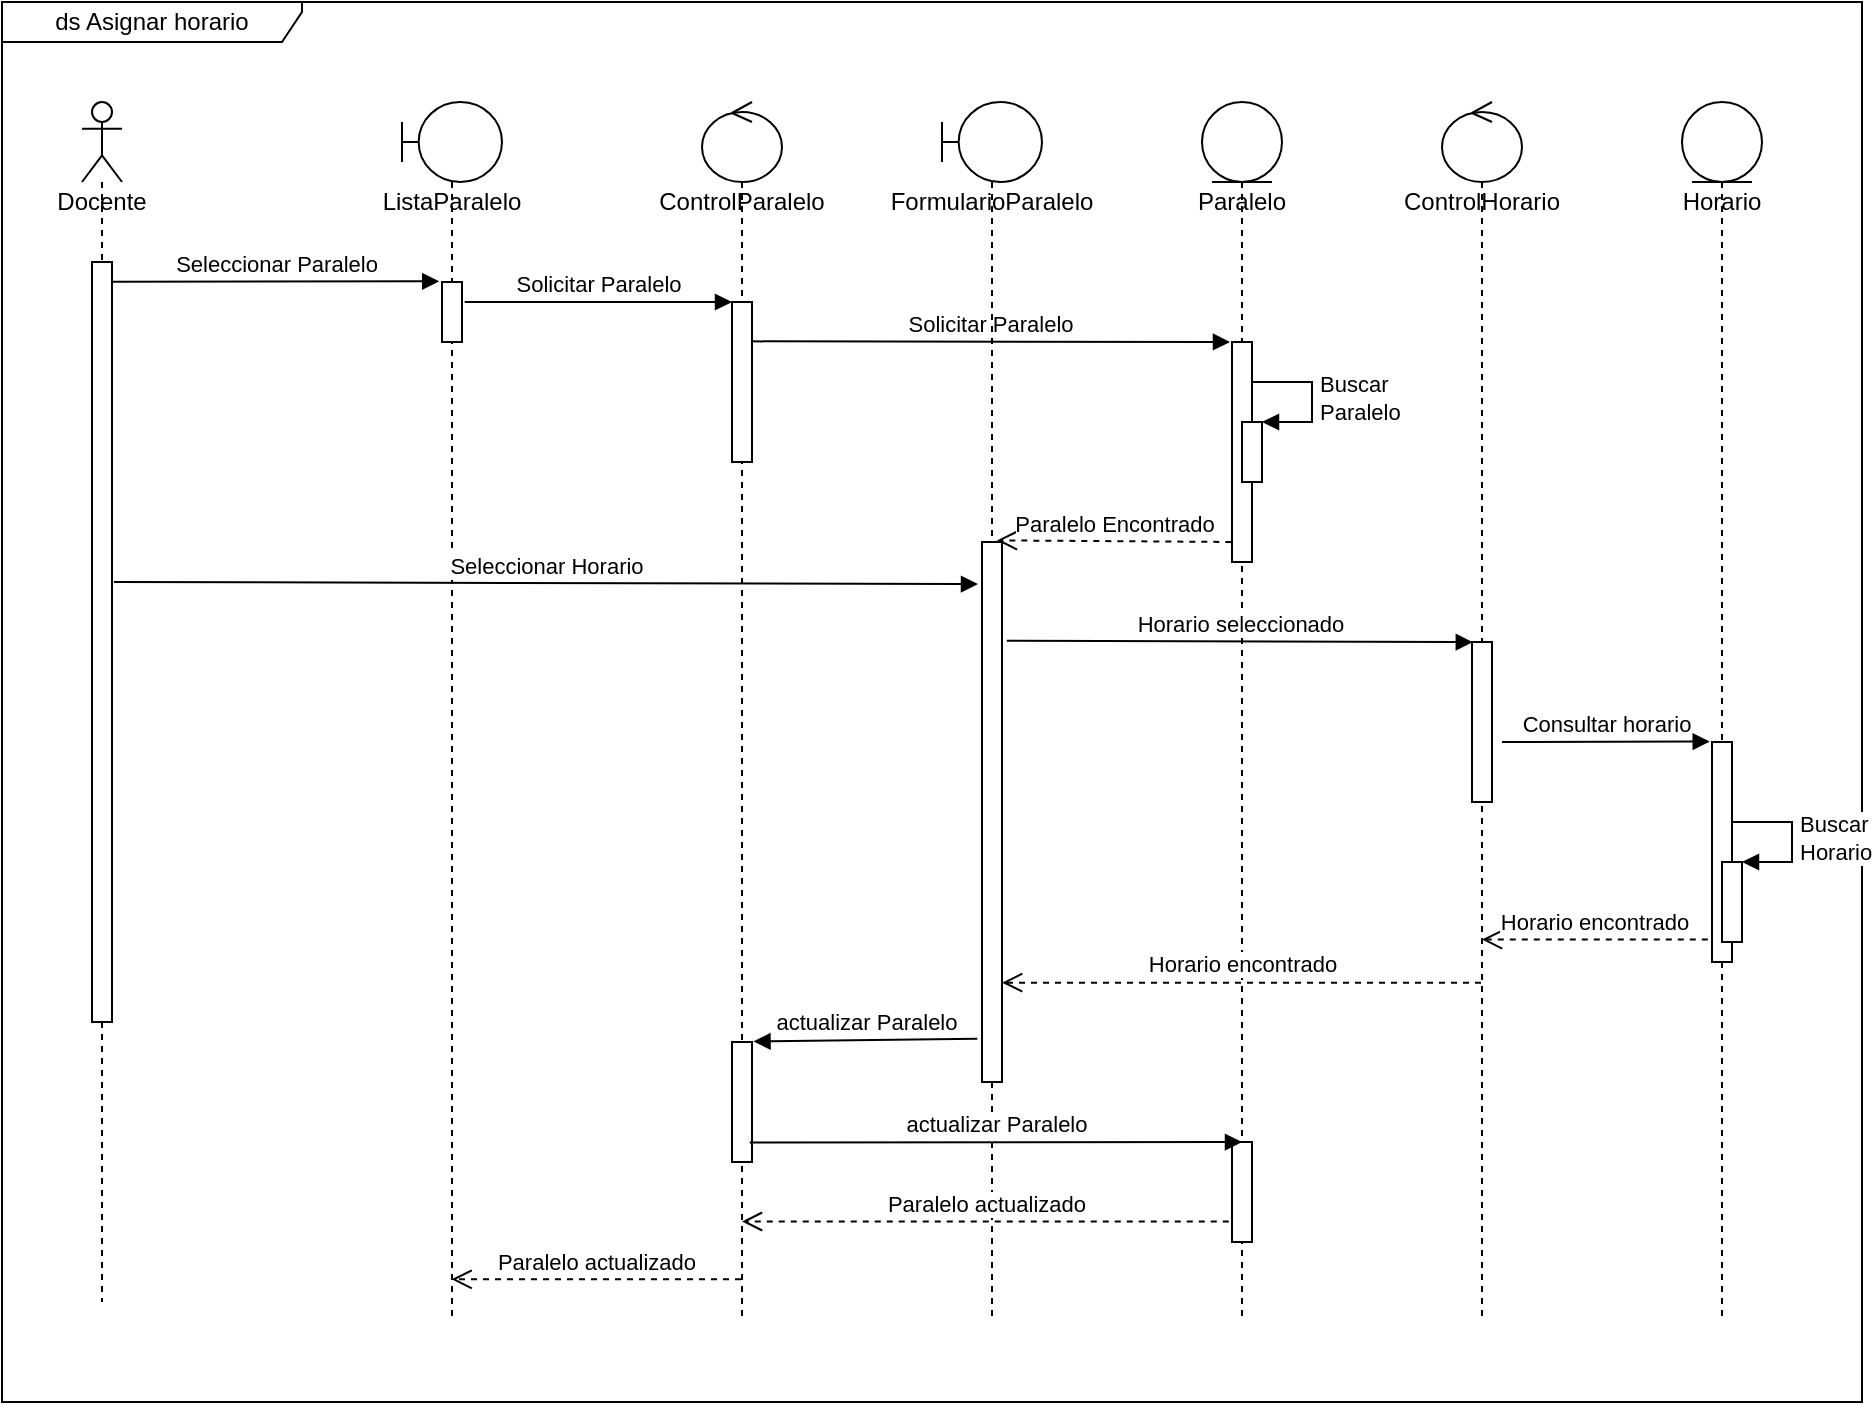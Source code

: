 <mxfile version="15.2.9" type="github" pages="8">
  <diagram id="_HX7C-_-xrdocrziK9E9" name="Horario">
    <mxGraphModel dx="1068" dy="452" grid="1" gridSize="10" guides="1" tooltips="1" connect="1" arrows="1" fold="1" page="1" pageScale="1" pageWidth="827" pageHeight="1169" math="0" shadow="0">
      <root>
        <mxCell id="fN1Aq6jOpkyJkZBDEy37-0" />
        <mxCell id="fN1Aq6jOpkyJkZBDEy37-1" parent="fN1Aq6jOpkyJkZBDEy37-0" />
        <mxCell id="s0T0v7lY_ACw9eWzOtKl-0" value="ds Asignar horario" style="shape=umlFrame;whiteSpace=wrap;html=1;width=150;height=20;" parent="fN1Aq6jOpkyJkZBDEy37-1" vertex="1">
          <mxGeometry x="20" y="20" width="930" height="700" as="geometry" />
        </mxCell>
        <mxCell id="s0T0v7lY_ACw9eWzOtKl-1" value="Docente" style="shape=umlLifeline;participant=umlActor;perimeter=lifelinePerimeter;whiteSpace=wrap;html=1;container=1;collapsible=0;recursiveResize=0;verticalAlign=top;spacingTop=36;outlineConnect=0;" parent="fN1Aq6jOpkyJkZBDEy37-1" vertex="1">
          <mxGeometry x="60" y="70" width="20" height="600" as="geometry" />
        </mxCell>
        <mxCell id="s0T0v7lY_ACw9eWzOtKl-2" value="ListaParalelo" style="shape=umlLifeline;participant=umlBoundary;perimeter=lifelinePerimeter;whiteSpace=wrap;html=1;container=1;collapsible=0;recursiveResize=0;verticalAlign=top;spacingTop=36;outlineConnect=0;" parent="fN1Aq6jOpkyJkZBDEy37-1" vertex="1">
          <mxGeometry x="220" y="70" width="50" height="610" as="geometry" />
        </mxCell>
        <mxCell id="s0T0v7lY_ACw9eWzOtKl-3" value="" style="html=1;points=[];perimeter=orthogonalPerimeter;" parent="s0T0v7lY_ACw9eWzOtKl-2" vertex="1">
          <mxGeometry x="20" y="90" width="10" height="30" as="geometry" />
        </mxCell>
        <mxCell id="s0T0v7lY_ACw9eWzOtKl-4" value="ControlParalelo" style="shape=umlLifeline;participant=umlControl;perimeter=lifelinePerimeter;whiteSpace=wrap;html=1;container=1;collapsible=0;recursiveResize=0;verticalAlign=top;spacingTop=36;outlineConnect=0;" parent="fN1Aq6jOpkyJkZBDEy37-1" vertex="1">
          <mxGeometry x="370" y="70" width="40" height="610" as="geometry" />
        </mxCell>
        <mxCell id="s0T0v7lY_ACw9eWzOtKl-5" value="" style="html=1;points=[];perimeter=orthogonalPerimeter;" parent="s0T0v7lY_ACw9eWzOtKl-4" vertex="1">
          <mxGeometry x="15" y="100" width="10" height="80" as="geometry" />
        </mxCell>
        <mxCell id="s0T0v7lY_ACw9eWzOtKl-6" value="" style="html=1;points=[];perimeter=orthogonalPerimeter;" parent="s0T0v7lY_ACw9eWzOtKl-4" vertex="1">
          <mxGeometry x="15" y="470" width="10" height="60" as="geometry" />
        </mxCell>
        <mxCell id="s0T0v7lY_ACw9eWzOtKl-7" value="Paralelo" style="shape=umlLifeline;participant=umlEntity;perimeter=lifelinePerimeter;whiteSpace=wrap;html=1;container=1;collapsible=0;recursiveResize=0;verticalAlign=top;spacingTop=36;outlineConnect=0;" parent="fN1Aq6jOpkyJkZBDEy37-1" vertex="1">
          <mxGeometry x="620" y="70" width="40" height="610" as="geometry" />
        </mxCell>
        <mxCell id="s0T0v7lY_ACw9eWzOtKl-8" value="" style="html=1;points=[];perimeter=orthogonalPerimeter;" parent="s0T0v7lY_ACw9eWzOtKl-7" vertex="1">
          <mxGeometry x="15" y="120" width="10" height="110" as="geometry" />
        </mxCell>
        <mxCell id="s0T0v7lY_ACw9eWzOtKl-9" value="" style="html=1;points=[];perimeter=orthogonalPerimeter;" parent="s0T0v7lY_ACw9eWzOtKl-7" vertex="1">
          <mxGeometry x="15" y="520" width="10" height="50" as="geometry" />
        </mxCell>
        <mxCell id="s0T0v7lY_ACw9eWzOtKl-10" value="" style="html=1;points=[];perimeter=orthogonalPerimeter;" parent="fN1Aq6jOpkyJkZBDEy37-1" vertex="1">
          <mxGeometry x="65" y="150" width="10" height="380" as="geometry" />
        </mxCell>
        <mxCell id="s0T0v7lY_ACw9eWzOtKl-11" value="Seleccionar Paralelo" style="html=1;verticalAlign=bottom;endArrow=block;exitX=1.041;exitY=0.026;exitDx=0;exitDy=0;exitPerimeter=0;entryX=-0.14;entryY=-0.012;entryDx=0;entryDy=0;entryPerimeter=0;" parent="fN1Aq6jOpkyJkZBDEy37-1" source="s0T0v7lY_ACw9eWzOtKl-10" target="s0T0v7lY_ACw9eWzOtKl-3" edge="1">
          <mxGeometry width="80" relative="1" as="geometry">
            <mxPoint x="120" y="170" as="sourcePoint" />
            <mxPoint x="200" y="170" as="targetPoint" />
          </mxGeometry>
        </mxCell>
        <mxCell id="s0T0v7lY_ACw9eWzOtKl-12" value="Solicitar Paralelo" style="html=1;verticalAlign=bottom;endArrow=block;exitX=1.133;exitY=0.333;exitDx=0;exitDy=0;exitPerimeter=0;entryX=0;entryY=0;entryDx=0;entryDy=0;entryPerimeter=0;" parent="fN1Aq6jOpkyJkZBDEy37-1" source="s0T0v7lY_ACw9eWzOtKl-3" target="s0T0v7lY_ACw9eWzOtKl-5" edge="1">
          <mxGeometry width="80" relative="1" as="geometry">
            <mxPoint x="260" y="170" as="sourcePoint" />
            <mxPoint x="370" y="170" as="targetPoint" />
          </mxGeometry>
        </mxCell>
        <mxCell id="s0T0v7lY_ACw9eWzOtKl-13" value="Solicitar Paralelo" style="html=1;verticalAlign=bottom;endArrow=block;exitX=0.967;exitY=0.246;exitDx=0;exitDy=0;exitPerimeter=0;entryX=-0.1;entryY=0;entryDx=0;entryDy=0;entryPerimeter=0;" parent="fN1Aq6jOpkyJkZBDEy37-1" source="s0T0v7lY_ACw9eWzOtKl-5" target="s0T0v7lY_ACw9eWzOtKl-8" edge="1">
          <mxGeometry width="80" relative="1" as="geometry">
            <mxPoint x="400" y="190" as="sourcePoint" />
            <mxPoint x="480" y="190" as="targetPoint" />
          </mxGeometry>
        </mxCell>
        <mxCell id="s0T0v7lY_ACw9eWzOtKl-14" value="" style="html=1;points=[];perimeter=orthogonalPerimeter;" parent="fN1Aq6jOpkyJkZBDEy37-1" vertex="1">
          <mxGeometry x="640" y="230" width="10" height="30" as="geometry" />
        </mxCell>
        <mxCell id="s0T0v7lY_ACw9eWzOtKl-15" value="Buscar &lt;br&gt;Paralelo" style="edgeStyle=orthogonalEdgeStyle;html=1;align=left;spacingLeft=2;endArrow=block;rounded=0;entryX=1;entryY=0;" parent="fN1Aq6jOpkyJkZBDEy37-1" target="s0T0v7lY_ACw9eWzOtKl-14" edge="1">
          <mxGeometry relative="1" as="geometry">
            <mxPoint x="645" y="210" as="sourcePoint" />
            <Array as="points">
              <mxPoint x="675" y="210" />
            </Array>
          </mxGeometry>
        </mxCell>
        <mxCell id="s0T0v7lY_ACw9eWzOtKl-16" value="Paralelo Encontrado" style="html=1;verticalAlign=bottom;endArrow=open;dashed=1;endSize=8;exitX=-0.033;exitY=0.909;exitDx=0;exitDy=0;exitPerimeter=0;entryX=0.748;entryY=-0.003;entryDx=0;entryDy=0;entryPerimeter=0;" parent="fN1Aq6jOpkyJkZBDEy37-1" source="s0T0v7lY_ACw9eWzOtKl-8" target="s0T0v7lY_ACw9eWzOtKl-18" edge="1">
          <mxGeometry relative="1" as="geometry">
            <mxPoint x="510" y="290" as="sourcePoint" />
            <mxPoint x="525" y="290.24" as="targetPoint" />
          </mxGeometry>
        </mxCell>
        <mxCell id="s0T0v7lY_ACw9eWzOtKl-17" value="FormularioParalelo" style="shape=umlLifeline;participant=umlBoundary;perimeter=lifelinePerimeter;whiteSpace=wrap;html=1;container=1;collapsible=0;recursiveResize=0;verticalAlign=top;spacingTop=36;outlineConnect=0;" parent="fN1Aq6jOpkyJkZBDEy37-1" vertex="1">
          <mxGeometry x="490" y="70" width="50" height="610" as="geometry" />
        </mxCell>
        <mxCell id="s0T0v7lY_ACw9eWzOtKl-18" value="" style="html=1;points=[];perimeter=orthogonalPerimeter;" parent="s0T0v7lY_ACw9eWzOtKl-17" vertex="1">
          <mxGeometry x="20" y="220" width="10" height="270" as="geometry" />
        </mxCell>
        <mxCell id="s0T0v7lY_ACw9eWzOtKl-19" value="Seleccionar Horario" style="html=1;verticalAlign=bottom;endArrow=block;entryX=-0.2;entryY=0.078;entryDx=0;entryDy=0;entryPerimeter=0;exitX=1.1;exitY=0.421;exitDx=0;exitDy=0;exitPerimeter=0;" parent="fN1Aq6jOpkyJkZBDEy37-1" source="s0T0v7lY_ACw9eWzOtKl-10" target="s0T0v7lY_ACw9eWzOtKl-18" edge="1">
          <mxGeometry width="80" relative="1" as="geometry">
            <mxPoint x="90" y="311" as="sourcePoint" />
            <mxPoint x="160" y="310" as="targetPoint" />
          </mxGeometry>
        </mxCell>
        <mxCell id="s0T0v7lY_ACw9eWzOtKl-20" value="Horario" style="shape=umlLifeline;participant=umlEntity;perimeter=lifelinePerimeter;whiteSpace=wrap;html=1;container=1;collapsible=0;recursiveResize=0;verticalAlign=top;spacingTop=36;outlineConnect=0;" parent="fN1Aq6jOpkyJkZBDEy37-1" vertex="1">
          <mxGeometry x="860" y="70" width="40" height="610" as="geometry" />
        </mxCell>
        <mxCell id="s0T0v7lY_ACw9eWzOtKl-21" value="" style="html=1;points=[];perimeter=orthogonalPerimeter;" parent="s0T0v7lY_ACw9eWzOtKl-20" vertex="1">
          <mxGeometry x="15" y="320" width="10" height="110" as="geometry" />
        </mxCell>
        <mxCell id="s0T0v7lY_ACw9eWzOtKl-22" value="" style="html=1;points=[];perimeter=orthogonalPerimeter;" parent="s0T0v7lY_ACw9eWzOtKl-20" vertex="1">
          <mxGeometry x="20" y="380" width="10" height="40" as="geometry" />
        </mxCell>
        <mxCell id="s0T0v7lY_ACw9eWzOtKl-23" value="Buscar&lt;br&gt;Horario" style="edgeStyle=orthogonalEdgeStyle;html=1;align=left;spacingLeft=2;endArrow=block;rounded=0;entryX=1;entryY=0;" parent="s0T0v7lY_ACw9eWzOtKl-20" target="s0T0v7lY_ACw9eWzOtKl-22" edge="1">
          <mxGeometry relative="1" as="geometry">
            <mxPoint x="25" y="360" as="sourcePoint" />
            <Array as="points">
              <mxPoint x="55" y="360" />
            </Array>
          </mxGeometry>
        </mxCell>
        <mxCell id="s0T0v7lY_ACw9eWzOtKl-24" value="ControlHorario" style="shape=umlLifeline;participant=umlControl;perimeter=lifelinePerimeter;whiteSpace=wrap;html=1;container=1;collapsible=0;recursiveResize=0;verticalAlign=top;spacingTop=36;outlineConnect=0;" parent="fN1Aq6jOpkyJkZBDEy37-1" vertex="1">
          <mxGeometry x="740" y="70" width="40" height="610" as="geometry" />
        </mxCell>
        <mxCell id="s0T0v7lY_ACw9eWzOtKl-25" value="" style="html=1;points=[];perimeter=orthogonalPerimeter;" parent="s0T0v7lY_ACw9eWzOtKl-24" vertex="1">
          <mxGeometry x="15" y="270" width="10" height="80" as="geometry" />
        </mxCell>
        <mxCell id="s0T0v7lY_ACw9eWzOtKl-26" value="Horario seleccionado" style="html=1;verticalAlign=bottom;endArrow=block;entryX=0.041;entryY=0.001;entryDx=0;entryDy=0;entryPerimeter=0;exitX=1.243;exitY=0.183;exitDx=0;exitDy=0;exitPerimeter=0;" parent="fN1Aq6jOpkyJkZBDEy37-1" source="s0T0v7lY_ACw9eWzOtKl-18" target="s0T0v7lY_ACw9eWzOtKl-25" edge="1">
          <mxGeometry width="80" relative="1" as="geometry">
            <mxPoint x="540" y="340" as="sourcePoint" />
            <mxPoint x="620" y="340" as="targetPoint" />
          </mxGeometry>
        </mxCell>
        <mxCell id="s0T0v7lY_ACw9eWzOtKl-27" value="Consultar horario" style="html=1;verticalAlign=bottom;endArrow=block;exitX=1.5;exitY=0.625;exitDx=0;exitDy=0;exitPerimeter=0;entryX=-0.114;entryY=-0.002;entryDx=0;entryDy=0;entryPerimeter=0;" parent="fN1Aq6jOpkyJkZBDEy37-1" source="s0T0v7lY_ACw9eWzOtKl-25" target="s0T0v7lY_ACw9eWzOtKl-21" edge="1">
          <mxGeometry width="80" relative="1" as="geometry">
            <mxPoint x="780" y="390" as="sourcePoint" />
            <mxPoint x="860" y="390" as="targetPoint" />
          </mxGeometry>
        </mxCell>
        <mxCell id="s0T0v7lY_ACw9eWzOtKl-28" value="Horario encontrado" style="html=1;verticalAlign=bottom;endArrow=open;dashed=1;endSize=8;exitX=-0.21;exitY=0.898;exitDx=0;exitDy=0;exitPerimeter=0;" parent="fN1Aq6jOpkyJkZBDEy37-1" source="s0T0v7lY_ACw9eWzOtKl-21" target="s0T0v7lY_ACw9eWzOtKl-24" edge="1">
          <mxGeometry relative="1" as="geometry">
            <mxPoint x="840" y="500" as="sourcePoint" />
            <mxPoint x="720" y="500" as="targetPoint" />
          </mxGeometry>
        </mxCell>
        <mxCell id="s0T0v7lY_ACw9eWzOtKl-29" value="Horario encontrado" style="html=1;verticalAlign=bottom;endArrow=open;dashed=1;endSize=8;entryX=1.005;entryY=0.816;entryDx=0;entryDy=0;entryPerimeter=0;" parent="fN1Aq6jOpkyJkZBDEy37-1" source="s0T0v7lY_ACw9eWzOtKl-24" target="s0T0v7lY_ACw9eWzOtKl-18" edge="1">
          <mxGeometry relative="1" as="geometry">
            <mxPoint x="752.88" y="498.78" as="sourcePoint" />
            <mxPoint x="640.004" y="498.78" as="targetPoint" />
          </mxGeometry>
        </mxCell>
        <mxCell id="s0T0v7lY_ACw9eWzOtKl-30" value="actualizar Paralelo" style="html=1;verticalAlign=bottom;endArrow=block;exitX=-0.233;exitY=0.92;exitDx=0;exitDy=0;exitPerimeter=0;entryX=1.076;entryY=-0.004;entryDx=0;entryDy=0;entryPerimeter=0;" parent="fN1Aq6jOpkyJkZBDEy37-1" source="s0T0v7lY_ACw9eWzOtKl-18" target="s0T0v7lY_ACw9eWzOtKl-6" edge="1">
          <mxGeometry width="80" relative="1" as="geometry">
            <mxPoint x="500" y="540" as="sourcePoint" />
            <mxPoint x="420" y="550" as="targetPoint" />
          </mxGeometry>
        </mxCell>
        <mxCell id="s0T0v7lY_ACw9eWzOtKl-31" value="actualizar Paralelo" style="html=1;verticalAlign=bottom;endArrow=block;exitX=0.886;exitY=0.837;exitDx=0;exitDy=0;exitPerimeter=0;entryX=0.5;entryY=0;entryDx=0;entryDy=0;entryPerimeter=0;" parent="fN1Aq6jOpkyJkZBDEy37-1" source="s0T0v7lY_ACw9eWzOtKl-6" target="s0T0v7lY_ACw9eWzOtKl-9" edge="1">
          <mxGeometry width="80" relative="1" as="geometry">
            <mxPoint x="440" y="590" as="sourcePoint" />
            <mxPoint x="520" y="590" as="targetPoint" />
          </mxGeometry>
        </mxCell>
        <mxCell id="s0T0v7lY_ACw9eWzOtKl-32" value="Paralelo actualizado" style="html=1;verticalAlign=bottom;endArrow=open;dashed=1;endSize=8;exitX=-0.162;exitY=0.795;exitDx=0;exitDy=0;exitPerimeter=0;" parent="fN1Aq6jOpkyJkZBDEy37-1" source="s0T0v7lY_ACw9eWzOtKl-9" target="s0T0v7lY_ACw9eWzOtKl-4" edge="1">
          <mxGeometry relative="1" as="geometry">
            <mxPoint x="570" y="670" as="sourcePoint" />
            <mxPoint x="490" y="670" as="targetPoint" />
          </mxGeometry>
        </mxCell>
        <mxCell id="s0T0v7lY_ACw9eWzOtKl-33" value="Paralelo actualizado" style="html=1;verticalAlign=bottom;endArrow=open;dashed=1;endSize=8;entryX=0.496;entryY=0.965;entryDx=0;entryDy=0;entryPerimeter=0;" parent="fN1Aq6jOpkyJkZBDEy37-1" source="s0T0v7lY_ACw9eWzOtKl-4" target="s0T0v7lY_ACw9eWzOtKl-2" edge="1">
          <mxGeometry relative="1" as="geometry">
            <mxPoint x="370" y="650" as="sourcePoint" />
            <mxPoint x="290" y="650" as="targetPoint" />
          </mxGeometry>
        </mxCell>
      </root>
    </mxGraphModel>
  </diagram>
  <diagram id="GvJSUxel8gke1JgPrGaI" name="Periodo">
    <mxGraphModel dx="1068" dy="452" grid="1" gridSize="10" guides="1" tooltips="1" connect="1" arrows="1" fold="1" page="1" pageScale="1" pageWidth="827" pageHeight="1169" math="0" shadow="0">
      <root>
        <mxCell id="vAIrvBVkdXUhjPwRvJmk-0" />
        <mxCell id="vAIrvBVkdXUhjPwRvJmk-1" parent="vAIrvBVkdXUhjPwRvJmk-0" />
        <mxCell id="wsdtl6_DgESxPHP5_9CG-0" value="ds Asignar periodo académico" style="shape=umlFrame;whiteSpace=wrap;html=1;width=210;height=20;" parent="vAIrvBVkdXUhjPwRvJmk-1" vertex="1">
          <mxGeometry x="30" y="20" width="940" height="670" as="geometry" />
        </mxCell>
        <mxCell id="wsdtl6_DgESxPHP5_9CG-1" value="Docente" style="shape=umlLifeline;participant=umlActor;perimeter=lifelinePerimeter;whiteSpace=wrap;html=1;container=1;collapsible=0;recursiveResize=0;verticalAlign=top;spacingTop=36;outlineConnect=0;" parent="vAIrvBVkdXUhjPwRvJmk-1" vertex="1">
          <mxGeometry x="80" y="59" width="20" height="621" as="geometry" />
        </mxCell>
        <mxCell id="wsdtl6_DgESxPHP5_9CG-2" value="" style="html=1;points=[];perimeter=orthogonalPerimeter;" parent="wsdtl6_DgESxPHP5_9CG-1" vertex="1">
          <mxGeometry x="5" y="80" width="10" height="420" as="geometry" />
        </mxCell>
        <mxCell id="wsdtl6_DgESxPHP5_9CG-3" value="ListaParalelo" style="shape=umlLifeline;participant=umlBoundary;perimeter=lifelinePerimeter;whiteSpace=wrap;html=1;container=1;collapsible=0;recursiveResize=0;verticalAlign=top;spacingTop=36;outlineConnect=0;" parent="vAIrvBVkdXUhjPwRvJmk-1" vertex="1">
          <mxGeometry x="240" y="59" width="50" height="621" as="geometry" />
        </mxCell>
        <mxCell id="wsdtl6_DgESxPHP5_9CG-4" value="" style="html=1;points=[];perimeter=orthogonalPerimeter;" parent="wsdtl6_DgESxPHP5_9CG-3" vertex="1">
          <mxGeometry x="20" y="110" width="10" height="80" as="geometry" />
        </mxCell>
        <mxCell id="CJxCCCcHKgF4DZDpyW3m-23" value="" style="html=1;points=[];perimeter=orthogonalPerimeter;" parent="wsdtl6_DgESxPHP5_9CG-3" vertex="1">
          <mxGeometry x="20" y="581" width="10" height="29" as="geometry" />
        </mxCell>
        <mxCell id="CJxCCCcHKgF4DZDpyW3m-24" value="Actualizar Lista" style="edgeStyle=orthogonalEdgeStyle;html=1;align=left;spacingLeft=2;endArrow=block;rounded=0;entryX=1;entryY=0;" parent="wsdtl6_DgESxPHP5_9CG-3" target="CJxCCCcHKgF4DZDpyW3m-23" edge="1">
          <mxGeometry relative="1" as="geometry">
            <mxPoint x="25" y="561" as="sourcePoint" />
            <Array as="points">
              <mxPoint x="55" y="561" />
            </Array>
          </mxGeometry>
        </mxCell>
        <mxCell id="wsdtl6_DgESxPHP5_9CG-7" value="Periodo" style="shape=umlLifeline;participant=umlEntity;perimeter=lifelinePerimeter;whiteSpace=wrap;html=1;container=1;collapsible=0;recursiveResize=0;verticalAlign=top;spacingTop=36;outlineConnect=0;" parent="vAIrvBVkdXUhjPwRvJmk-1" vertex="1">
          <mxGeometry x="870" y="69" width="40" height="611" as="geometry" />
        </mxCell>
        <mxCell id="wsdtl6_DgESxPHP5_9CG-8" value="" style="html=1;points=[];perimeter=orthogonalPerimeter;" parent="wsdtl6_DgESxPHP5_9CG-7" vertex="1">
          <mxGeometry x="15" y="359" width="10" height="82" as="geometry" />
        </mxCell>
        <mxCell id="CJxCCCcHKgF4DZDpyW3m-12" value="" style="html=1;points=[];perimeter=orthogonalPerimeter;" parent="wsdtl6_DgESxPHP5_9CG-7" vertex="1">
          <mxGeometry x="20" y="403" width="10" height="30" as="geometry" />
        </mxCell>
        <mxCell id="CJxCCCcHKgF4DZDpyW3m-13" value="Buscar&lt;br&gt;Periodo" style="edgeStyle=orthogonalEdgeStyle;html=1;align=left;spacingLeft=2;endArrow=block;rounded=0;entryX=1;entryY=0;" parent="wsdtl6_DgESxPHP5_9CG-7" target="CJxCCCcHKgF4DZDpyW3m-12" edge="1">
          <mxGeometry relative="1" as="geometry">
            <mxPoint x="25" y="383" as="sourcePoint" />
            <Array as="points">
              <mxPoint x="55" y="383" />
            </Array>
          </mxGeometry>
        </mxCell>
        <mxCell id="wsdtl6_DgESxPHP5_9CG-9" value="PeriodoControl" style="shape=umlLifeline;participant=umlControl;perimeter=lifelinePerimeter;whiteSpace=wrap;html=1;container=1;collapsible=0;recursiveResize=0;verticalAlign=top;spacingTop=36;outlineConnect=0;" parent="vAIrvBVkdXUhjPwRvJmk-1" vertex="1">
          <mxGeometry x="740" y="69" width="40" height="611" as="geometry" />
        </mxCell>
        <mxCell id="wsdtl6_DgESxPHP5_9CG-10" value="" style="html=1;points=[];perimeter=orthogonalPerimeter;" parent="wsdtl6_DgESxPHP5_9CG-9" vertex="1">
          <mxGeometry x="15" y="315" width="10" height="50" as="geometry" />
        </mxCell>
        <mxCell id="wsdtl6_DgESxPHP5_9CG-13" value="Seleccionar Paralelo" style="html=1;verticalAlign=bottom;endArrow=block;exitX=1.186;exitY=0.071;exitDx=0;exitDy=0;exitPerimeter=0;entryX=-0.314;entryY=0;entryDx=0;entryDy=0;entryPerimeter=0;" parent="vAIrvBVkdXUhjPwRvJmk-1" source="wsdtl6_DgESxPHP5_9CG-2" target="wsdtl6_DgESxPHP5_9CG-4" edge="1">
          <mxGeometry width="80" relative="1" as="geometry">
            <mxPoint x="130" y="169" as="sourcePoint" />
            <mxPoint x="210" y="169" as="targetPoint" />
          </mxGeometry>
        </mxCell>
        <mxCell id="wsdtl6_DgESxPHP5_9CG-14" value="Consultar Periodo" style="html=1;verticalAlign=bottom;endArrow=block;entryX=0.186;entryY=0;entryDx=0;entryDy=0;entryPerimeter=0;exitX=1.1;exitY=0.875;exitDx=0;exitDy=0;exitPerimeter=0;" parent="vAIrvBVkdXUhjPwRvJmk-1" source="wsdtl6_DgESxPHP5_9CG-10" target="wsdtl6_DgESxPHP5_9CG-8" edge="1">
          <mxGeometry width="80" relative="1" as="geometry">
            <mxPoint x="480" y="249" as="sourcePoint" />
            <mxPoint x="643.43" y="249.56" as="targetPoint" />
            <Array as="points" />
          </mxGeometry>
        </mxCell>
        <mxCell id="wsdtl6_DgESxPHP5_9CG-15" value="Formulario Paralelo" style="shape=umlLifeline;participant=umlBoundary;perimeter=lifelinePerimeter;whiteSpace=wrap;html=1;container=1;collapsible=0;recursiveResize=0;verticalAlign=top;spacingTop=36;outlineConnect=0;" parent="vAIrvBVkdXUhjPwRvJmk-1" vertex="1">
          <mxGeometry x="620" y="69" width="50" height="611" as="geometry" />
        </mxCell>
        <mxCell id="wsdtl6_DgESxPHP5_9CG-16" value="" style="html=1;points=[];perimeter=orthogonalPerimeter;" parent="wsdtl6_DgESxPHP5_9CG-15" vertex="1">
          <mxGeometry x="20" y="244" width="10" height="226" as="geometry" />
        </mxCell>
        <mxCell id="wsdtl6_DgESxPHP5_9CG-19" value="Solicitar Paralelo" style="html=1;verticalAlign=bottom;endArrow=block;exitX=1.114;exitY=0.243;exitDx=0;exitDy=0;exitPerimeter=0;entryX=-0.2;entryY=0.05;entryDx=0;entryDy=0;entryPerimeter=0;" parent="vAIrvBVkdXUhjPwRvJmk-1" source="wsdtl6_DgESxPHP5_9CG-4" target="CJxCCCcHKgF4DZDpyW3m-1" edge="1">
          <mxGeometry width="80" relative="1" as="geometry">
            <mxPoint x="280" y="189" as="sourcePoint" />
            <mxPoint x="360" y="189" as="targetPoint" />
          </mxGeometry>
        </mxCell>
        <mxCell id="wsdtl6_DgESxPHP5_9CG-20" value="Periodo Selecionado" style="html=1;verticalAlign=bottom;endArrow=block;entryX=-0.2;entryY=0.1;entryDx=0;entryDy=0;entryPerimeter=0;" parent="vAIrvBVkdXUhjPwRvJmk-1" source="wsdtl6_DgESxPHP5_9CG-16" target="wsdtl6_DgESxPHP5_9CG-10" edge="1">
          <mxGeometry width="80" relative="1" as="geometry">
            <mxPoint x="651" y="427" as="sourcePoint" />
            <mxPoint x="755.71" y="421.68" as="targetPoint" />
          </mxGeometry>
        </mxCell>
        <mxCell id="CJxCCCcHKgF4DZDpyW3m-0" value="ControlParalelo" style="shape=umlLifeline;participant=umlControl;perimeter=lifelinePerimeter;whiteSpace=wrap;html=1;container=1;collapsible=0;recursiveResize=0;verticalAlign=top;spacingTop=36;outlineConnect=0;" parent="vAIrvBVkdXUhjPwRvJmk-1" vertex="1">
          <mxGeometry x="380" y="59" width="40" height="621" as="geometry" />
        </mxCell>
        <mxCell id="CJxCCCcHKgF4DZDpyW3m-1" value="" style="html=1;points=[];perimeter=orthogonalPerimeter;" parent="CJxCCCcHKgF4DZDpyW3m-0" vertex="1">
          <mxGeometry x="15" y="120" width="10" height="200" as="geometry" />
        </mxCell>
        <mxCell id="CJxCCCcHKgF4DZDpyW3m-16" value="" style="html=1;points=[];perimeter=orthogonalPerimeter;" parent="CJxCCCcHKgF4DZDpyW3m-0" vertex="1">
          <mxGeometry x="15" y="464" width="10" height="36" as="geometry" />
        </mxCell>
        <mxCell id="CJxCCCcHKgF4DZDpyW3m-4" value="Paralelo" style="shape=umlLifeline;participant=umlEntity;perimeter=lifelinePerimeter;whiteSpace=wrap;html=1;container=1;collapsible=0;recursiveResize=0;verticalAlign=top;spacingTop=36;outlineConnect=0;" parent="vAIrvBVkdXUhjPwRvJmk-1" vertex="1">
          <mxGeometry x="500" y="59" width="40" height="621" as="geometry" />
        </mxCell>
        <mxCell id="CJxCCCcHKgF4DZDpyW3m-5" value="" style="html=1;points=[];perimeter=orthogonalPerimeter;" parent="CJxCCCcHKgF4DZDpyW3m-4" vertex="1">
          <mxGeometry x="15" y="130" width="10" height="160" as="geometry" />
        </mxCell>
        <mxCell id="CJxCCCcHKgF4DZDpyW3m-7" value="" style="html=1;points=[];perimeter=orthogonalPerimeter;" parent="CJxCCCcHKgF4DZDpyW3m-4" vertex="1">
          <mxGeometry x="20" y="211" width="10" height="40" as="geometry" />
        </mxCell>
        <mxCell id="CJxCCCcHKgF4DZDpyW3m-8" value="Buscar&lt;br&gt;Datos" style="edgeStyle=orthogonalEdgeStyle;html=1;align=left;spacingLeft=2;endArrow=block;rounded=0;entryX=1;entryY=0;" parent="CJxCCCcHKgF4DZDpyW3m-4" target="CJxCCCcHKgF4DZDpyW3m-7" edge="1">
          <mxGeometry relative="1" as="geometry">
            <mxPoint x="25" y="191" as="sourcePoint" />
            <Array as="points">
              <mxPoint x="55" y="191" />
            </Array>
          </mxGeometry>
        </mxCell>
        <mxCell id="CJxCCCcHKgF4DZDpyW3m-6" value="Solicitar Paralelo" style="html=1;verticalAlign=bottom;endArrow=block;exitX=1.1;exitY=0.095;exitDx=0;exitDy=0;exitPerimeter=0;entryX=-0.1;entryY=0.046;entryDx=0;entryDy=0;entryPerimeter=0;" parent="vAIrvBVkdXUhjPwRvJmk-1" source="CJxCCCcHKgF4DZDpyW3m-1" target="CJxCCCcHKgF4DZDpyW3m-5" edge="1">
          <mxGeometry width="80" relative="1" as="geometry">
            <mxPoint x="410.0" y="198.44" as="sourcePoint" />
            <mxPoint x="531.86" y="199" as="targetPoint" />
          </mxGeometry>
        </mxCell>
        <mxCell id="CJxCCCcHKgF4DZDpyW3m-9" value="Paralelo encontrado" style="html=1;verticalAlign=bottom;endArrow=block;exitX=0.9;exitY=0.87;exitDx=0;exitDy=0;exitPerimeter=0;" parent="vAIrvBVkdXUhjPwRvJmk-1" source="CJxCCCcHKgF4DZDpyW3m-5" edge="1">
          <mxGeometry x="0.057" y="13" width="80" relative="1" as="geometry">
            <mxPoint x="530" y="350" as="sourcePoint" />
            <mxPoint x="640" y="328" as="targetPoint" />
            <mxPoint as="offset" />
          </mxGeometry>
        </mxCell>
        <mxCell id="CJxCCCcHKgF4DZDpyW3m-14" value="Periodo encontrado" style="html=1;verticalAlign=bottom;endArrow=open;dashed=1;endSize=8;exitX=0.1;exitY=0.939;exitDx=0;exitDy=0;exitPerimeter=0;" parent="vAIrvBVkdXUhjPwRvJmk-1" source="wsdtl6_DgESxPHP5_9CG-8" target="wsdtl6_DgESxPHP5_9CG-9" edge="1">
          <mxGeometry relative="1" as="geometry">
            <mxPoint x="870" y="510" as="sourcePoint" />
            <mxPoint x="790" y="510" as="targetPoint" />
          </mxGeometry>
        </mxCell>
        <mxCell id="CJxCCCcHKgF4DZDpyW3m-15" value="Periodo encontrado" style="html=1;verticalAlign=bottom;endArrow=open;dashed=1;endSize=8;" parent="vAIrvBVkdXUhjPwRvJmk-1" source="wsdtl6_DgESxPHP5_9CG-9" target="wsdtl6_DgESxPHP5_9CG-15" edge="1">
          <mxGeometry relative="1" as="geometry">
            <mxPoint x="750" y="520" as="sourcePoint" />
            <mxPoint x="670" y="520" as="targetPoint" />
            <Array as="points">
              <mxPoint x="730" y="520" />
            </Array>
          </mxGeometry>
        </mxCell>
        <mxCell id="CJxCCCcHKgF4DZDpyW3m-17" value="Actualizar Paralelo" style="html=1;verticalAlign=bottom;endArrow=block;exitX=-0.3;exitY=0.956;exitDx=0;exitDy=0;exitPerimeter=0;entryX=1.1;entryY=0.15;entryDx=0;entryDy=0;entryPerimeter=0;" parent="vAIrvBVkdXUhjPwRvJmk-1" source="wsdtl6_DgESxPHP5_9CG-16" target="CJxCCCcHKgF4DZDpyW3m-16" edge="1">
          <mxGeometry width="80" relative="1" as="geometry">
            <mxPoint x="490" y="540" as="sourcePoint" />
            <mxPoint x="570" y="540" as="targetPoint" />
          </mxGeometry>
        </mxCell>
        <mxCell id="CJxCCCcHKgF4DZDpyW3m-18" value="Actualizar Paralelo" style="html=1;verticalAlign=bottom;endArrow=block;entryX=0.2;entryY=0.2;entryDx=0;entryDy=0;entryPerimeter=0;" parent="vAIrvBVkdXUhjPwRvJmk-1" source="CJxCCCcHKgF4DZDpyW3m-16" target="CJxCCCcHKgF4DZDpyW3m-19" edge="1">
          <mxGeometry width="80" relative="1" as="geometry">
            <mxPoint x="430" y="550" as="sourcePoint" />
            <mxPoint x="510" y="550" as="targetPoint" />
          </mxGeometry>
        </mxCell>
        <mxCell id="CJxCCCcHKgF4DZDpyW3m-19" value="" style="html=1;points=[];perimeter=orthogonalPerimeter;" parent="vAIrvBVkdXUhjPwRvJmk-1" vertex="1">
          <mxGeometry x="515" y="540" width="10" height="50" as="geometry" />
        </mxCell>
        <mxCell id="CJxCCCcHKgF4DZDpyW3m-21" value="Paralelo actualizado" style="html=1;verticalAlign=bottom;endArrow=open;dashed=1;endSize=8;exitX=0;exitY=0.86;exitDx=0;exitDy=0;exitPerimeter=0;" parent="vAIrvBVkdXUhjPwRvJmk-1" source="CJxCCCcHKgF4DZDpyW3m-19" target="CJxCCCcHKgF4DZDpyW3m-0" edge="1">
          <mxGeometry relative="1" as="geometry">
            <mxPoint x="450" y="600" as="sourcePoint" />
            <mxPoint x="370" y="600" as="targetPoint" />
          </mxGeometry>
        </mxCell>
        <mxCell id="CJxCCCcHKgF4DZDpyW3m-22" value="Paralelo Actualizado" style="html=1;verticalAlign=bottom;endArrow=open;dashed=1;endSize=8;" parent="vAIrvBVkdXUhjPwRvJmk-1" source="CJxCCCcHKgF4DZDpyW3m-0" target="wsdtl6_DgESxPHP5_9CG-3" edge="1">
          <mxGeometry relative="1" as="geometry">
            <mxPoint x="370" y="600" as="sourcePoint" />
            <mxPoint x="290" y="600" as="targetPoint" />
            <Array as="points">
              <mxPoint x="340" y="600" />
            </Array>
          </mxGeometry>
        </mxCell>
      </root>
    </mxGraphModel>
  </diagram>
  <diagram id="gjQo7fiL8aJkNFbl3ipi" name="Paralelo">
    <mxGraphModel dx="1068" dy="452" grid="1" gridSize="10" guides="1" tooltips="1" connect="1" arrows="1" fold="1" page="1" pageScale="1" pageWidth="827" pageHeight="1169" math="0" shadow="0">
      <root>
        <mxCell id="svX5haNyTEerBHDcNR1J-0" />
        <mxCell id="svX5haNyTEerBHDcNR1J-1" parent="svX5haNyTEerBHDcNR1J-0" />
        <mxCell id="U3gXx_m18bi9aJ7KAt2T-0" value="ds ingresar nuevo paralelo" style="shape=umlFrame;whiteSpace=wrap;html=1;width=250;height=20;" parent="svX5haNyTEerBHDcNR1J-1" vertex="1">
          <mxGeometry x="20" y="20" width="980" height="660" as="geometry" />
        </mxCell>
        <mxCell id="U3gXx_m18bi9aJ7KAt2T-1" value="Asignatura" style="shape=umlLifeline;participant=umlEntity;perimeter=lifelinePerimeter;whiteSpace=wrap;html=1;container=1;collapsible=0;recursiveResize=0;verticalAlign=top;spacingTop=36;outlineConnect=0;" parent="svX5haNyTEerBHDcNR1J-1" vertex="1">
          <mxGeometry x="660" y="80" width="40" height="560" as="geometry" />
        </mxCell>
        <mxCell id="U3gXx_m18bi9aJ7KAt2T-2" value="" style="html=1;points=[];perimeter=orthogonalPerimeter;" parent="U3gXx_m18bi9aJ7KAt2T-1" vertex="1">
          <mxGeometry x="15" y="181" width="10" height="60" as="geometry" />
        </mxCell>
        <mxCell id="2JfRS0MbNV9--BMvZqfB-3" value="" style="html=1;points=[];perimeter=orthogonalPerimeter;" parent="U3gXx_m18bi9aJ7KAt2T-1" vertex="1">
          <mxGeometry x="20" y="203.5" width="10" height="15" as="geometry" />
        </mxCell>
        <mxCell id="2JfRS0MbNV9--BMvZqfB-2" value="Buscar&lt;br&gt;datos" style="edgeStyle=orthogonalEdgeStyle;html=1;align=left;spacingLeft=2;endArrow=block;rounded=0;entryX=1.229;entryY=0.562;entryDx=0;entryDy=0;entryPerimeter=0;exitX=1.043;exitY=0.198;exitDx=0;exitDy=0;exitPerimeter=0;" parent="U3gXx_m18bi9aJ7KAt2T-1" source="U3gXx_m18bi9aJ7KAt2T-2" target="2JfRS0MbNV9--BMvZqfB-3" edge="1">
          <mxGeometry relative="1" as="geometry">
            <mxPoint x="45" y="185.0" as="sourcePoint" />
            <Array as="points">
              <mxPoint x="50" y="193" />
              <mxPoint x="50" y="212" />
            </Array>
          </mxGeometry>
        </mxCell>
        <mxCell id="U3gXx_m18bi9aJ7KAt2T-3" value="FormularioParalelo" style="shape=umlLifeline;participant=umlBoundary;perimeter=lifelinePerimeter;whiteSpace=wrap;html=1;container=1;collapsible=0;recursiveResize=0;verticalAlign=top;spacingTop=36;outlineConnect=0;" parent="svX5haNyTEerBHDcNR1J-1" vertex="1">
          <mxGeometry x="360" y="80" width="50" height="560" as="geometry" />
        </mxCell>
        <mxCell id="U3gXx_m18bi9aJ7KAt2T-4" value="ListaParalelo" style="shape=umlLifeline;participant=umlBoundary;perimeter=lifelinePerimeter;whiteSpace=wrap;html=1;container=1;collapsible=0;recursiveResize=0;verticalAlign=top;spacingTop=36;outlineConnect=0;" parent="svX5haNyTEerBHDcNR1J-1" vertex="1">
          <mxGeometry x="190" y="80" width="50" height="560" as="geometry" />
        </mxCell>
        <mxCell id="U3gXx_m18bi9aJ7KAt2T-5" value="" style="html=1;points=[];perimeter=orthogonalPerimeter;" parent="U3gXx_m18bi9aJ7KAt2T-4" vertex="1">
          <mxGeometry x="20" y="420" width="10" height="130" as="geometry" />
        </mxCell>
        <mxCell id="U3gXx_m18bi9aJ7KAt2T-6" value="" style="html=1;points=[];perimeter=orthogonalPerimeter;" parent="U3gXx_m18bi9aJ7KAt2T-4" vertex="1">
          <mxGeometry x="26" y="475" width="10" height="30" as="geometry" />
        </mxCell>
        <mxCell id="U3gXx_m18bi9aJ7KAt2T-7" value="actualizar Lista" style="edgeStyle=orthogonalEdgeStyle;html=1;align=left;spacingLeft=2;endArrow=block;rounded=0;entryX=1.229;entryY=0.524;entryDx=0;entryDy=0;entryPerimeter=0;" parent="U3gXx_m18bi9aJ7KAt2T-4" target="U3gXx_m18bi9aJ7KAt2T-6" edge="1">
          <mxGeometry relative="1" as="geometry">
            <mxPoint x="29" y="460" as="sourcePoint" />
            <Array as="points">
              <mxPoint x="55" y="460" />
              <mxPoint x="55" y="491" />
              <mxPoint x="38" y="491" />
            </Array>
          </mxGeometry>
        </mxCell>
        <mxCell id="U3gXx_m18bi9aJ7KAt2T-8" value="Docente" style="shape=umlLifeline;participant=umlActor;perimeter=lifelinePerimeter;whiteSpace=wrap;html=1;container=1;collapsible=0;recursiveResize=0;verticalAlign=top;spacingTop=36;outlineConnect=0;" parent="svX5haNyTEerBHDcNR1J-1" vertex="1">
          <mxGeometry x="50" y="80" width="20" height="560" as="geometry" />
        </mxCell>
        <mxCell id="U3gXx_m18bi9aJ7KAt2T-9" value="" style="html=1;points=[];perimeter=orthogonalPerimeter;" parent="U3gXx_m18bi9aJ7KAt2T-8" vertex="1">
          <mxGeometry x="5" y="80" width="10" height="470" as="geometry" />
        </mxCell>
        <mxCell id="U3gXx_m18bi9aJ7KAt2T-10" value="ControlParalelo" style="shape=umlLifeline;participant=umlControl;perimeter=lifelinePerimeter;whiteSpace=wrap;html=1;container=1;collapsible=0;recursiveResize=0;verticalAlign=top;spacingTop=36;outlineConnect=0;" parent="svX5haNyTEerBHDcNR1J-1" vertex="1">
          <mxGeometry x="787" y="80" width="40" height="560" as="geometry" />
        </mxCell>
        <mxCell id="U3gXx_m18bi9aJ7KAt2T-11" value="" style="html=1;points=[];perimeter=orthogonalPerimeter;" parent="U3gXx_m18bi9aJ7KAt2T-10" vertex="1">
          <mxGeometry x="15" y="280" width="10" height="90" as="geometry" />
        </mxCell>
        <mxCell id="2JfRS0MbNV9--BMvZqfB-1" value="" style="html=1;points=[];perimeter=orthogonalPerimeter;" parent="U3gXx_m18bi9aJ7KAt2T-10" vertex="1">
          <mxGeometry x="21" y="320" width="10" height="20" as="geometry" />
        </mxCell>
        <mxCell id="2JfRS0MbNV9--BMvZqfB-0" value="Validar&lt;br&gt;datos" style="edgeStyle=orthogonalEdgeStyle;html=1;align=left;spacingLeft=2;endArrow=block;rounded=0;entryX=1.057;entryY=0.5;entryDx=0;entryDy=0;entryPerimeter=0;" parent="U3gXx_m18bi9aJ7KAt2T-10" target="2JfRS0MbNV9--BMvZqfB-1" edge="1">
          <mxGeometry relative="1" as="geometry">
            <mxPoint x="24" y="310" as="sourcePoint" />
            <Array as="points">
              <mxPoint x="24" y="310" />
              <mxPoint x="53" y="310" />
              <mxPoint x="53" y="330" />
            </Array>
          </mxGeometry>
        </mxCell>
        <mxCell id="U3gXx_m18bi9aJ7KAt2T-13" value="" style="html=1;points=[];perimeter=orthogonalPerimeter;" parent="svX5haNyTEerBHDcNR1J-1" vertex="1">
          <mxGeometry x="380" y="250" width="10" height="130" as="geometry" />
        </mxCell>
        <mxCell id="U3gXx_m18bi9aJ7KAt2T-15" value="Ingresar Datos" style="html=1;verticalAlign=bottom;endArrow=block;entryX=0;entryY=0;entryDx=0;entryDy=0;entryPerimeter=0;exitX=1.1;exitY=0.196;exitDx=0;exitDy=0;exitPerimeter=0;" parent="svX5haNyTEerBHDcNR1J-1" source="U3gXx_m18bi9aJ7KAt2T-9" target="U3gXx_m18bi9aJ7KAt2T-13" edge="1">
          <mxGeometry width="80" relative="1" as="geometry">
            <mxPoint x="70" y="250" as="sourcePoint" />
            <mxPoint x="350" y="250" as="targetPoint" />
            <Array as="points">
              <mxPoint x="300" y="250" />
            </Array>
          </mxGeometry>
        </mxCell>
        <mxCell id="U3gXx_m18bi9aJ7KAt2T-16" value="envío de información&amp;nbsp;" style="html=1;verticalAlign=bottom;endArrow=block;entryX=-0.343;entryY=0.1;entryDx=0;entryDy=0;entryPerimeter=0;exitX=1.114;exitY=0.927;exitDx=0;exitDy=0;exitPerimeter=0;" parent="svX5haNyTEerBHDcNR1J-1" source="U3gXx_m18bi9aJ7KAt2T-13" target="U3gXx_m18bi9aJ7KAt2T-11" edge="1">
          <mxGeometry width="80" relative="1" as="geometry">
            <mxPoint x="430" y="370" as="sourcePoint" />
            <mxPoint x="480" y="310" as="targetPoint" />
          </mxGeometry>
        </mxCell>
        <mxCell id="U3gXx_m18bi9aJ7KAt2T-21" value="Registrar Datos" style="html=1;verticalAlign=bottom;endArrow=block;exitX=1;exitY=0.9;exitDx=0;exitDy=0;exitPerimeter=0;entryX=-0.157;entryY=0.121;entryDx=0;entryDy=0;entryPerimeter=0;" parent="svX5haNyTEerBHDcNR1J-1" source="U3gXx_m18bi9aJ7KAt2T-11" target="U3gXx_m18bi9aJ7KAt2T-30" edge="1">
          <mxGeometry width="80" relative="1" as="geometry">
            <mxPoint x="580" y="400" as="sourcePoint" />
            <mxPoint x="932" y="440" as="targetPoint" />
          </mxGeometry>
        </mxCell>
        <mxCell id="U3gXx_m18bi9aJ7KAt2T-22" value="confirmar registro" style="html=1;verticalAlign=bottom;endArrow=open;dashed=1;endSize=8;exitX=-0.08;exitY=0.81;exitDx=0;exitDy=0;exitPerimeter=0;" parent="svX5haNyTEerBHDcNR1J-1" source="U3gXx_m18bi9aJ7KAt2T-30" target="U3gXx_m18bi9aJ7KAt2T-10" edge="1">
          <mxGeometry relative="1" as="geometry">
            <mxPoint x="715" y="509.02" as="sourcePoint" />
            <mxPoint x="420" y="448" as="targetPoint" />
          </mxGeometry>
        </mxCell>
        <mxCell id="U3gXx_m18bi9aJ7KAt2T-24" value="Asignatura &lt;br&gt;seccionada" style="html=1;verticalAlign=bottom;endArrow=block;exitX=0.94;exitY=0.073;exitDx=0;exitDy=0;exitPerimeter=0;entryX=-0.257;entryY=0.064;entryDx=0;entryDy=0;entryPerimeter=0;" parent="svX5haNyTEerBHDcNR1J-1" source="U3gXx_m18bi9aJ7KAt2T-13" target="U3gXx_m18bi9aJ7KAt2T-25" edge="1">
          <mxGeometry width="80" relative="1" as="geometry">
            <mxPoint x="410" y="250" as="sourcePoint" />
            <mxPoint x="530" y="259" as="targetPoint" />
          </mxGeometry>
        </mxCell>
        <mxCell id="U3gXx_m18bi9aJ7KAt2T-26" value="Consultar&lt;br&gt;&amp;nbsp;Asignaturas" style="html=1;verticalAlign=bottom;endArrow=block;exitX=1.229;exitY=0.099;exitDx=0;exitDy=0;exitPerimeter=0;entryX=0;entryY=-0.01;entryDx=0;entryDy=0;entryPerimeter=0;" parent="svX5haNyTEerBHDcNR1J-1" source="U3gXx_m18bi9aJ7KAt2T-25" target="U3gXx_m18bi9aJ7KAt2T-2" edge="1">
          <mxGeometry width="80" relative="1" as="geometry">
            <mxPoint x="580" y="260" as="sourcePoint" />
            <mxPoint x="710" y="273" as="targetPoint" />
          </mxGeometry>
        </mxCell>
        <mxCell id="U3gXx_m18bi9aJ7KAt2T-28" value="Asignaturas &lt;br&gt;encontradas" style="html=1;verticalAlign=bottom;endArrow=open;dashed=1;endSize=8;exitX=-0.2;exitY=0.8;exitDx=0;exitDy=0;exitPerimeter=0;" parent="svX5haNyTEerBHDcNR1J-1" source="U3gXx_m18bi9aJ7KAt2T-2" edge="1">
          <mxGeometry relative="1" as="geometry">
            <mxPoint x="560" y="330.0" as="sourcePoint" />
            <mxPoint x="551" y="310" as="targetPoint" />
          </mxGeometry>
        </mxCell>
        <mxCell id="U3gXx_m18bi9aJ7KAt2T-29" value="Paralelo" style="shape=umlLifeline;participant=umlEntity;perimeter=lifelinePerimeter;whiteSpace=wrap;html=1;container=1;collapsible=0;recursiveResize=0;verticalAlign=top;spacingTop=36;outlineConnect=0;" parent="svX5haNyTEerBHDcNR1J-1" vertex="1">
          <mxGeometry x="920" y="80" width="45" height="560" as="geometry" />
        </mxCell>
        <mxCell id="U3gXx_m18bi9aJ7KAt2T-30" value="" style="html=1;points=[];perimeter=orthogonalPerimeter;" parent="U3gXx_m18bi9aJ7KAt2T-29" vertex="1">
          <mxGeometry x="15" y="350" width="10" height="90" as="geometry" />
        </mxCell>
        <mxCell id="-a3rakLJRrHISflcEWRp-0" value="AsignaturaControl" style="shape=umlLifeline;participant=umlControl;perimeter=lifelinePerimeter;whiteSpace=wrap;html=1;container=1;collapsible=0;recursiveResize=0;verticalAlign=top;spacingTop=36;outlineConnect=0;" parent="svX5haNyTEerBHDcNR1J-1" vertex="1">
          <mxGeometry x="525" y="80" width="40" height="560" as="geometry" />
        </mxCell>
        <mxCell id="U3gXx_m18bi9aJ7KAt2T-25" value="" style="html=1;points=[];perimeter=orthogonalPerimeter;" parent="-a3rakLJRrHISflcEWRp-0" vertex="1">
          <mxGeometry x="15" y="175" width="10" height="65" as="geometry" />
        </mxCell>
        <mxCell id="2JfRS0MbNV9--BMvZqfB-4" value="Asignar&lt;br&gt;Asignatura" style="html=1;verticalAlign=bottom;endArrow=block;entryX=0.886;entryY=0.51;entryDx=0;entryDy=0;entryPerimeter=0;exitX=0.029;exitY=0.952;exitDx=0;exitDy=0;exitPerimeter=0;" parent="svX5haNyTEerBHDcNR1J-1" source="U3gXx_m18bi9aJ7KAt2T-25" target="U3gXx_m18bi9aJ7KAt2T-13" edge="1">
          <mxGeometry width="80" relative="1" as="geometry">
            <mxPoint x="430" y="320" as="sourcePoint" />
            <mxPoint x="510" y="320" as="targetPoint" />
          </mxGeometry>
        </mxCell>
        <mxCell id="Lyf3bjlgS5_0Ut8NxK5C-2" value="Notificar registro" style="html=1;verticalAlign=bottom;endArrow=open;dashed=1;endSize=8;entryX=0.9;entryY=0.177;entryDx=0;entryDy=0;entryPerimeter=0;" parent="svX5haNyTEerBHDcNR1J-1" source="U3gXx_m18bi9aJ7KAt2T-10" target="U3gXx_m18bi9aJ7KAt2T-5" edge="1">
          <mxGeometry relative="1" as="geometry">
            <mxPoint x="750" y="520" as="sourcePoint" />
            <mxPoint x="670" y="520" as="targetPoint" />
          </mxGeometry>
        </mxCell>
      </root>
    </mxGraphModel>
  </diagram>
  <diagram id="O1MOnWxQBzCRhsTeA5Aj" name="Asignatura">
    <mxGraphModel dx="1068" dy="452" grid="1" gridSize="10" guides="1" tooltips="1" connect="1" arrows="1" fold="1" page="1" pageScale="1" pageWidth="827" pageHeight="1169" math="0" shadow="0">
      <root>
        <mxCell id="0" />
        <mxCell id="1" parent="0" />
        <mxCell id="M_JUc7WQVPmsbjDvIYO8-2" value="ds crear asignatura" style="shape=umlFrame;whiteSpace=wrap;html=1;width=160;height=20;" parent="1" vertex="1">
          <mxGeometry x="20" y="20" width="660" height="620" as="geometry" />
        </mxCell>
        <mxCell id="M_JUc7WQVPmsbjDvIYO8-3" value="Asignatura" style="shape=umlLifeline;participant=umlEntity;perimeter=lifelinePerimeter;whiteSpace=wrap;html=1;container=1;collapsible=0;recursiveResize=0;verticalAlign=top;spacingTop=36;outlineConnect=0;" parent="1" vertex="1">
          <mxGeometry x="430" y="80" width="40" height="520" as="geometry" />
        </mxCell>
        <mxCell id="M_JUc7WQVPmsbjDvIYO8-4" value="" style="html=1;points=[];perimeter=orthogonalPerimeter;" parent="M_JUc7WQVPmsbjDvIYO8-3" vertex="1">
          <mxGeometry x="15" y="220" width="10" height="70" as="geometry" />
        </mxCell>
        <mxCell id="M_JUc7WQVPmsbjDvIYO8-5" value="FormularioAsignatura" style="shape=umlLifeline;participant=umlBoundary;perimeter=lifelinePerimeter;whiteSpace=wrap;html=1;container=1;collapsible=0;recursiveResize=0;verticalAlign=top;spacingTop=36;outlineConnect=0;" parent="1" vertex="1">
          <mxGeometry x="150" y="80" width="50" height="520" as="geometry" />
        </mxCell>
        <mxCell id="M_JUc7WQVPmsbjDvIYO8-15" value="" style="html=1;points=[];perimeter=orthogonalPerimeter;" parent="M_JUc7WQVPmsbjDvIYO8-5" vertex="1">
          <mxGeometry x="20" y="90" width="10" height="102" as="geometry" />
        </mxCell>
        <mxCell id="M_JUc7WQVPmsbjDvIYO8-6" value="ListaAsignatura" style="shape=umlLifeline;participant=umlBoundary;perimeter=lifelinePerimeter;whiteSpace=wrap;html=1;container=1;collapsible=0;recursiveResize=0;verticalAlign=top;spacingTop=36;outlineConnect=0;" parent="1" vertex="1">
          <mxGeometry x="550" y="80" width="50" height="520" as="geometry" />
        </mxCell>
        <mxCell id="M_JUc7WQVPmsbjDvIYO8-7" value="" style="html=1;points=[];perimeter=orthogonalPerimeter;" parent="M_JUc7WQVPmsbjDvIYO8-6" vertex="1">
          <mxGeometry x="15" y="310" width="10" height="90" as="geometry" />
        </mxCell>
        <mxCell id="BwwG-KpPz13PsFDh60r_-1" value="" style="html=1;points=[];perimeter=orthogonalPerimeter;" parent="M_JUc7WQVPmsbjDvIYO8-6" vertex="1">
          <mxGeometry x="20" y="360" width="10" height="29" as="geometry" />
        </mxCell>
        <mxCell id="BwwG-KpPz13PsFDh60r_-2" value="Actualizar&lt;br&gt;Lista" style="edgeStyle=orthogonalEdgeStyle;html=1;align=left;spacingLeft=2;endArrow=block;rounded=0;entryX=1.083;entryY=0.506;exitX=1.167;exitY=0.293;exitDx=0;exitDy=0;exitPerimeter=0;entryDx=0;entryDy=0;entryPerimeter=0;" parent="M_JUc7WQVPmsbjDvIYO8-6" source="M_JUc7WQVPmsbjDvIYO8-7" target="BwwG-KpPz13PsFDh60r_-1" edge="1">
          <mxGeometry relative="1" as="geometry">
            <mxPoint x="25" y="310" as="sourcePoint" />
            <Array as="points">
              <mxPoint x="55" y="336" />
              <mxPoint x="55" y="375" />
            </Array>
          </mxGeometry>
        </mxCell>
        <mxCell id="M_JUc7WQVPmsbjDvIYO8-10" value="Docente" style="shape=umlLifeline;participant=umlActor;perimeter=lifelinePerimeter;whiteSpace=wrap;html=1;container=1;collapsible=0;recursiveResize=0;verticalAlign=top;spacingTop=36;outlineConnect=0;" parent="1" vertex="1">
          <mxGeometry x="50" y="70" width="20" height="530" as="geometry" />
        </mxCell>
        <mxCell id="M_JUc7WQVPmsbjDvIYO8-11" value="" style="html=1;points=[];perimeter=orthogonalPerimeter;" parent="M_JUc7WQVPmsbjDvIYO8-10" vertex="1">
          <mxGeometry x="5" y="80" width="10" height="400" as="geometry" />
        </mxCell>
        <mxCell id="M_JUc7WQVPmsbjDvIYO8-12" value="ControlAsignatura" style="shape=umlLifeline;participant=umlControl;perimeter=lifelinePerimeter;whiteSpace=wrap;html=1;container=1;collapsible=0;recursiveResize=0;verticalAlign=top;spacingTop=36;outlineConnect=0;" parent="1" vertex="1">
          <mxGeometry x="280" y="80" width="40" height="520" as="geometry" />
        </mxCell>
        <mxCell id="M_JUc7WQVPmsbjDvIYO8-13" value="" style="html=1;points=[];perimeter=orthogonalPerimeter;" parent="M_JUc7WQVPmsbjDvIYO8-12" vertex="1">
          <mxGeometry x="15" y="116" width="10" height="122" as="geometry" />
        </mxCell>
        <mxCell id="M_JUc7WQVPmsbjDvIYO8-20" value="Validar datos" style="edgeStyle=orthogonalEdgeStyle;html=1;align=left;spacingLeft=2;endArrow=block;rounded=0;exitX=0.96;exitY=0.251;exitDx=0;exitDy=0;exitPerimeter=0;" parent="M_JUc7WQVPmsbjDvIYO8-12" source="M_JUc7WQVPmsbjDvIYO8-13" target="M_JUc7WQVPmsbjDvIYO8-19" edge="1">
          <mxGeometry relative="1" as="geometry">
            <mxPoint x="30" y="147" as="sourcePoint" />
            <Array as="points">
              <mxPoint x="50" y="147" />
              <mxPoint x="50" y="179" />
            </Array>
          </mxGeometry>
        </mxCell>
        <mxCell id="M_JUc7WQVPmsbjDvIYO8-19" value="" style="html=1;points=[];perimeter=orthogonalPerimeter;" parent="M_JUc7WQVPmsbjDvIYO8-12" vertex="1">
          <mxGeometry x="21" y="167" width="10" height="23" as="geometry" />
        </mxCell>
        <mxCell id="iREat4ztqAX8UJkqsSfQ-1" value="" style="html=1;points=[];perimeter=orthogonalPerimeter;" parent="M_JUc7WQVPmsbjDvIYO8-12" vertex="1">
          <mxGeometry x="15" y="260" width="10" height="80" as="geometry" />
        </mxCell>
        <mxCell id="M_JUc7WQVPmsbjDvIYO8-17" value="Ingresar Datos" style="html=1;verticalAlign=bottom;endArrow=block;entryX=0;entryY=0.092;entryDx=0;entryDy=0;entryPerimeter=0;exitX=1.1;exitY=0.075;exitDx=0;exitDy=0;exitPerimeter=0;" parent="1" source="M_JUc7WQVPmsbjDvIYO8-11" target="M_JUc7WQVPmsbjDvIYO8-15" edge="1">
          <mxGeometry width="80" relative="1" as="geometry">
            <mxPoint x="70" y="240" as="sourcePoint" />
            <mxPoint x="350" y="240" as="targetPoint" />
          </mxGeometry>
        </mxCell>
        <mxCell id="M_JUc7WQVPmsbjDvIYO8-18" value="envío de información&amp;nbsp;" style="html=1;verticalAlign=bottom;endArrow=block;entryX=0;entryY=0.098;entryDx=0;entryDy=0;entryPerimeter=0;exitX=1.25;exitY=0.381;exitDx=0;exitDy=0;exitPerimeter=0;" parent="1" source="M_JUc7WQVPmsbjDvIYO8-15" target="M_JUc7WQVPmsbjDvIYO8-13" edge="1">
          <mxGeometry width="80" relative="1" as="geometry">
            <mxPoint x="391" y="300" as="sourcePoint" />
            <mxPoint x="480" y="300" as="targetPoint" />
          </mxGeometry>
        </mxCell>
        <mxCell id="M_JUc7WQVPmsbjDvIYO8-23" value="Registrar Datos" style="html=1;verticalAlign=bottom;endArrow=block;exitX=1.022;exitY=0.938;exitDx=0;exitDy=0;exitPerimeter=0;entryX=0.022;entryY=0.144;entryDx=0;entryDy=0;entryPerimeter=0;" parent="1" source="M_JUc7WQVPmsbjDvIYO8-13" target="M_JUc7WQVPmsbjDvIYO8-4" edge="1">
          <mxGeometry width="80" relative="1" as="geometry">
            <mxPoint x="580" y="390" as="sourcePoint" />
            <mxPoint x="660" y="390" as="targetPoint" />
          </mxGeometry>
        </mxCell>
        <mxCell id="M_JUc7WQVPmsbjDvIYO8-24" value="confirmar registro" style="html=1;verticalAlign=bottom;endArrow=open;dashed=1;endSize=8;exitX=0.083;exitY=0.817;exitDx=0;exitDy=0;exitPerimeter=0;" parent="1" source="M_JUc7WQVPmsbjDvIYO8-4" target="M_JUc7WQVPmsbjDvIYO8-12" edge="1">
          <mxGeometry relative="1" as="geometry">
            <mxPoint x="410" y="357" as="sourcePoint" />
            <mxPoint x="420" y="438" as="targetPoint" />
          </mxGeometry>
        </mxCell>
        <mxCell id="iREat4ztqAX8UJkqsSfQ-2" value="notificar registro" style="html=1;verticalAlign=bottom;endArrow=block;exitX=0.933;exitY=0.717;exitDx=0;exitDy=0;exitPerimeter=0;entryX=0;entryY=0.087;entryDx=0;entryDy=0;entryPerimeter=0;" parent="1" source="iREat4ztqAX8UJkqsSfQ-1" target="M_JUc7WQVPmsbjDvIYO8-7" edge="1">
          <mxGeometry width="80" relative="1" as="geometry">
            <mxPoint x="330" y="410" as="sourcePoint" />
            <mxPoint x="410" y="410" as="targetPoint" />
          </mxGeometry>
        </mxCell>
      </root>
    </mxGraphModel>
  </diagram>
  <diagram id="XAGoGTB4o4hMn_OQvqfC" name="Replicar">
    <mxGraphModel dx="1068" dy="452" grid="1" gridSize="10" guides="1" tooltips="1" connect="1" arrows="1" fold="1" page="1" pageScale="1" pageWidth="827" pageHeight="1169" math="0" shadow="0">
      <root>
        <mxCell id="nJ53OVy1p7nozCU9UD81-0" />
        <mxCell id="nJ53OVy1p7nozCU9UD81-1" parent="nJ53OVy1p7nozCU9UD81-0" />
        <mxCell id="yvh9zeqcf0YHStOteq8k-0" value="ds Replicar Paralelo" style="shape=umlFrame;whiteSpace=wrap;html=1;width=180;height=30;" parent="nJ53OVy1p7nozCU9UD81-1" vertex="1">
          <mxGeometry x="30" y="20" width="940" height="690" as="geometry" />
        </mxCell>
        <mxCell id="yvh9zeqcf0YHStOteq8k-1" value="Docente" style="shape=umlLifeline;participant=umlActor;perimeter=lifelinePerimeter;whiteSpace=wrap;html=1;container=1;collapsible=0;recursiveResize=0;verticalAlign=top;spacingTop=36;outlineConnect=0;" parent="nJ53OVy1p7nozCU9UD81-1" vertex="1">
          <mxGeometry x="90" y="80" width="20" height="600" as="geometry" />
        </mxCell>
        <mxCell id="yvh9zeqcf0YHStOteq8k-2" value="ListaParalelo" style="shape=umlLifeline;participant=umlBoundary;perimeter=lifelinePerimeter;whiteSpace=wrap;html=1;container=1;collapsible=0;recursiveResize=0;verticalAlign=top;spacingTop=36;outlineConnect=0;" parent="nJ53OVy1p7nozCU9UD81-1" vertex="1">
          <mxGeometry x="250" y="80" width="50" height="600" as="geometry" />
        </mxCell>
        <mxCell id="yvh9zeqcf0YHStOteq8k-3" value="" style="html=1;points=[];perimeter=orthogonalPerimeter;" parent="yvh9zeqcf0YHStOteq8k-2" vertex="1">
          <mxGeometry x="20" y="90" width="10" height="40" as="geometry" />
        </mxCell>
        <mxCell id="yvh9zeqcf0YHStOteq8k-4" value="" style="html=1;points=[];perimeter=orthogonalPerimeter;" parent="yvh9zeqcf0YHStOteq8k-2" vertex="1">
          <mxGeometry x="20" y="460" width="10" height="80" as="geometry" />
        </mxCell>
        <mxCell id="yvh9zeqcf0YHStOteq8k-5" value="" style="html=1;points=[];perimeter=orthogonalPerimeter;" parent="yvh9zeqcf0YHStOteq8k-2" vertex="1">
          <mxGeometry x="25" y="500" width="10" height="10" as="geometry" />
        </mxCell>
        <mxCell id="yvh9zeqcf0YHStOteq8k-6" value="actualizar&lt;br&gt;lista" style="edgeStyle=orthogonalEdgeStyle;html=1;align=left;spacingLeft=2;endArrow=block;rounded=0;entryX=1;entryY=0;" parent="yvh9zeqcf0YHStOteq8k-2" target="yvh9zeqcf0YHStOteq8k-5" edge="1">
          <mxGeometry relative="1" as="geometry">
            <mxPoint x="30" y="480" as="sourcePoint" />
            <Array as="points">
              <mxPoint x="60" y="480" />
            </Array>
          </mxGeometry>
        </mxCell>
        <mxCell id="yvh9zeqcf0YHStOteq8k-7" value="ControlReplicar" style="shape=umlLifeline;participant=umlControl;perimeter=lifelinePerimeter;whiteSpace=wrap;html=1;container=1;collapsible=0;recursiveResize=0;verticalAlign=top;spacingTop=36;outlineConnect=0;" parent="nJ53OVy1p7nozCU9UD81-1" vertex="1">
          <mxGeometry x="660" y="80" width="40" height="600" as="geometry" />
        </mxCell>
        <mxCell id="yvh9zeqcf0YHStOteq8k-22" value="" style="html=1;points=[];perimeter=orthogonalPerimeter;fontFamily=Helvetica;fontSize=12;fontColor=#000000;align=center;strokeColor=#000000;fillColor=#ffffff;" parent="yvh9zeqcf0YHStOteq8k-7" vertex="1">
          <mxGeometry x="15" y="270" width="10" height="100" as="geometry" />
        </mxCell>
        <mxCell id="yvh9zeqcf0YHStOteq8k-25" value="validar&lt;br&gt;datos" style="edgeStyle=orthogonalEdgeStyle;html=1;align=left;spacingLeft=2;endArrow=block;rounded=0;entryX=1;entryY=0;exitX=1.05;exitY=0.301;exitDx=0;exitDy=0;exitPerimeter=0;" parent="yvh9zeqcf0YHStOteq8k-7" source="yvh9zeqcf0YHStOteq8k-22" target="yvh9zeqcf0YHStOteq8k-24" edge="1">
          <mxGeometry relative="1" as="geometry">
            <mxPoint x="30" y="300" as="sourcePoint" />
            <Array as="points">
              <mxPoint x="50" y="300" />
              <mxPoint x="50" y="320" />
            </Array>
          </mxGeometry>
        </mxCell>
        <mxCell id="yvh9zeqcf0YHStOteq8k-24" value="" style="html=1;points=[];perimeter=orthogonalPerimeter;" parent="yvh9zeqcf0YHStOteq8k-7" vertex="1">
          <mxGeometry x="20" y="320" width="10" height="40" as="geometry" />
        </mxCell>
        <mxCell id="yvh9zeqcf0YHStOteq8k-9" value="Paralelo" style="shape=umlLifeline;participant=umlEntity;perimeter=lifelinePerimeter;whiteSpace=wrap;html=1;container=1;collapsible=0;recursiveResize=0;verticalAlign=top;spacingTop=36;outlineConnect=0;" parent="nJ53OVy1p7nozCU9UD81-1" vertex="1">
          <mxGeometry x="780" y="80" width="40" height="600" as="geometry" />
        </mxCell>
        <mxCell id="yvh9zeqcf0YHStOteq8k-10" value="" style="html=1;points=[];perimeter=orthogonalPerimeter;" parent="yvh9zeqcf0YHStOteq8k-9" vertex="1">
          <mxGeometry x="15" y="160" width="10" height="80" as="geometry" />
        </mxCell>
        <mxCell id="yvh9zeqcf0YHStOteq8k-11" value="" style="html=1;points=[];perimeter=orthogonalPerimeter;" parent="yvh9zeqcf0YHStOteq8k-9" vertex="1">
          <mxGeometry x="15" y="360" width="10" height="80" as="geometry" />
        </mxCell>
        <mxCell id="MnNiancu_OpKL2kUj7Mm-4" value="" style="html=1;points=[];perimeter=orthogonalPerimeter;" parent="yvh9zeqcf0YHStOteq8k-9" vertex="1">
          <mxGeometry x="20" y="210" width="10" height="20" as="geometry" />
        </mxCell>
        <mxCell id="MnNiancu_OpKL2kUj7Mm-5" value="Buscar&lt;br&gt;datos" style="edgeStyle=orthogonalEdgeStyle;html=1;align=left;spacingLeft=2;endArrow=block;rounded=0;entryX=0.99;entryY=0.693;exitX=1.145;exitY=0.264;exitDx=0;exitDy=0;exitPerimeter=0;entryDx=0;entryDy=0;entryPerimeter=0;" parent="yvh9zeqcf0YHStOteq8k-9" source="yvh9zeqcf0YHStOteq8k-10" target="MnNiancu_OpKL2kUj7Mm-4" edge="1">
          <mxGeometry relative="1" as="geometry">
            <mxPoint x="25" y="200" as="sourcePoint" />
            <Array as="points">
              <mxPoint x="55" y="181" />
              <mxPoint x="55" y="224" />
            </Array>
          </mxGeometry>
        </mxCell>
        <mxCell id="yvh9zeqcf0YHStOteq8k-12" value="" style="html=1;points=[];perimeter=orthogonalPerimeter;" parent="nJ53OVy1p7nozCU9UD81-1" vertex="1">
          <mxGeometry x="95" y="160" width="10" height="480" as="geometry" />
        </mxCell>
        <mxCell id="yvh9zeqcf0YHStOteq8k-13" value="Seleccionar Paralelo" style="html=1;verticalAlign=bottom;endArrow=block;exitX=1.08;exitY=0.04;exitDx=0;exitDy=0;exitPerimeter=0;entryX=0.02;entryY=0.255;entryDx=0;entryDy=0;entryPerimeter=0;" parent="nJ53OVy1p7nozCU9UD81-1" source="yvh9zeqcf0YHStOteq8k-12" target="yvh9zeqcf0YHStOteq8k-3" edge="1">
          <mxGeometry width="80" relative="1" as="geometry">
            <mxPoint x="150" y="180" as="sourcePoint" />
            <mxPoint x="230" y="180" as="targetPoint" />
          </mxGeometry>
        </mxCell>
        <mxCell id="yvh9zeqcf0YHStOteq8k-14" value="Paralelo&lt;br&gt;seleccionado" style="html=1;verticalAlign=bottom;endArrow=block;entryX=0.167;entryY=0.11;entryDx=0;entryDy=0;entryPerimeter=0;" parent="nJ53OVy1p7nozCU9UD81-1" target="MnNiancu_OpKL2kUj7Mm-1" edge="1">
          <mxGeometry width="80" relative="1" as="geometry">
            <mxPoint x="283" y="189" as="sourcePoint" />
            <mxPoint x="400" y="180" as="targetPoint" />
          </mxGeometry>
        </mxCell>
        <mxCell id="yvh9zeqcf0YHStOteq8k-15" value="Consultar &lt;br&gt;Paralelo" style="html=1;verticalAlign=bottom;endArrow=block;exitX=1.076;exitY=0.867;exitDx=0;exitDy=0;exitPerimeter=0;entryX=-0.04;entryY=0.096;entryDx=0;entryDy=0;entryPerimeter=0;" parent="nJ53OVy1p7nozCU9UD81-1" source="MnNiancu_OpKL2kUj7Mm-1" target="yvh9zeqcf0YHStOteq8k-10" edge="1">
          <mxGeometry width="80" relative="1" as="geometry">
            <mxPoint x="430" y="200" as="sourcePoint" />
            <mxPoint x="510" y="200" as="targetPoint" />
          </mxGeometry>
        </mxCell>
        <mxCell id="yvh9zeqcf0YHStOteq8k-18" value="Paralelo Encontrado" style="html=1;verticalAlign=bottom;endArrow=open;dashed=1;endSize=8;exitX=-0.067;exitY=0.875;exitDx=0;exitDy=0;exitPerimeter=0;entryX=1.033;entryY=0.131;entryDx=0;entryDy=0;entryPerimeter=0;" parent="nJ53OVy1p7nozCU9UD81-1" source="yvh9zeqcf0YHStOteq8k-10" target="yvh9zeqcf0YHStOteq8k-20" edge="1">
          <mxGeometry relative="1" as="geometry">
            <mxPoint x="540" y="300" as="sourcePoint" />
            <mxPoint x="555" y="300.24" as="targetPoint" />
          </mxGeometry>
        </mxCell>
        <mxCell id="yvh9zeqcf0YHStOteq8k-19" value="FormularioParalelo" style="shape=umlLifeline;participant=umlBoundary;perimeter=lifelinePerimeter;whiteSpace=wrap;html=1;container=1;collapsible=0;recursiveResize=0;verticalAlign=top;spacingTop=36;outlineConnect=0;" parent="nJ53OVy1p7nozCU9UD81-1" vertex="1">
          <mxGeometry x="520" y="80" width="50" height="600" as="geometry" />
        </mxCell>
        <mxCell id="yvh9zeqcf0YHStOteq8k-20" value="" style="html=1;points=[];perimeter=orthogonalPerimeter;" parent="yvh9zeqcf0YHStOteq8k-19" vertex="1">
          <mxGeometry x="20" y="210" width="10" height="150" as="geometry" />
        </mxCell>
        <mxCell id="yvh9zeqcf0YHStOteq8k-21" value="Ingresar nuevos datos" style="html=1;verticalAlign=bottom;endArrow=block;exitX=0.957;exitY=0.334;exitDx=0;exitDy=0;exitPerimeter=0;" parent="nJ53OVy1p7nozCU9UD81-1" source="yvh9zeqcf0YHStOteq8k-12" edge="1">
          <mxGeometry width="80" relative="1" as="geometry">
            <mxPoint x="120" y="321" as="sourcePoint" />
            <mxPoint x="538" y="320" as="targetPoint" />
          </mxGeometry>
        </mxCell>
        <mxCell id="yvh9zeqcf0YHStOteq8k-23" value="enviar información" style="html=1;verticalAlign=bottom;endArrow=block;entryX=-0.061;entryY=0.098;entryDx=0;entryDy=0;entryPerimeter=0;exitX=0.994;exitY=0.466;exitDx=0;exitDy=0;exitPerimeter=0;" parent="nJ53OVy1p7nozCU9UD81-1" source="yvh9zeqcf0YHStOteq8k-20" target="yvh9zeqcf0YHStOteq8k-22" edge="1">
          <mxGeometry width="80" relative="1" as="geometry">
            <mxPoint x="460" y="370" as="sourcePoint" />
            <mxPoint x="540" y="370" as="targetPoint" />
          </mxGeometry>
        </mxCell>
        <mxCell id="yvh9zeqcf0YHStOteq8k-26" value="registrar Paralelo" style="html=1;verticalAlign=bottom;endArrow=block;exitX=0.967;exitY=0.954;exitDx=0;exitDy=0;exitPerimeter=0;entryX=-0.172;entryY=0.074;entryDx=0;entryDy=0;entryPerimeter=0;" parent="nJ53OVy1p7nozCU9UD81-1" source="yvh9zeqcf0YHStOteq8k-22" target="yvh9zeqcf0YHStOteq8k-11" edge="1">
          <mxGeometry width="80" relative="1" as="geometry">
            <mxPoint x="470" y="450" as="sourcePoint" />
            <mxPoint x="550" y="450" as="targetPoint" />
          </mxGeometry>
        </mxCell>
        <mxCell id="yvh9zeqcf0YHStOteq8k-27" value="Confirmar registro" style="html=1;verticalAlign=bottom;endArrow=open;dashed=1;endSize=8;exitX=-0.157;exitY=0.833;exitDx=0;exitDy=0;exitPerimeter=0;entryX=0.529;entryY=0.715;entryDx=0;entryDy=0;entryPerimeter=0;" parent="nJ53OVy1p7nozCU9UD81-1" source="yvh9zeqcf0YHStOteq8k-11" target="yvh9zeqcf0YHStOteq8k-7" edge="1">
          <mxGeometry relative="1" as="geometry">
            <mxPoint x="650" y="510" as="sourcePoint" />
            <mxPoint x="570" y="510" as="targetPoint" />
          </mxGeometry>
        </mxCell>
        <mxCell id="yvh9zeqcf0YHStOteq8k-28" value="confirmar registro" style="html=1;verticalAlign=bottom;endArrow=open;dashed=1;endSize=8;entryX=0.474;entryY=0.75;entryDx=0;entryDy=0;entryPerimeter=0;" parent="nJ53OVy1p7nozCU9UD81-1" source="yvh9zeqcf0YHStOteq8k-7" target="yvh9zeqcf0YHStOteq8k-2" edge="1">
          <mxGeometry relative="1" as="geometry">
            <mxPoint x="410" y="530" as="sourcePoint" />
            <mxPoint x="330" y="530" as="targetPoint" />
          </mxGeometry>
        </mxCell>
        <mxCell id="yvh9zeqcf0YHStOteq8k-29" value="presentar paralelo" style="html=1;verticalAlign=bottom;endArrow=open;dashed=1;endSize=8;exitX=-0.143;exitY=0.868;exitDx=0;exitDy=0;exitPerimeter=0;entryX=1.5;entryY=0.938;entryDx=0;entryDy=0;entryPerimeter=0;" parent="nJ53OVy1p7nozCU9UD81-1" source="yvh9zeqcf0YHStOteq8k-4" target="yvh9zeqcf0YHStOteq8k-12" edge="1">
          <mxGeometry relative="1" as="geometry">
            <mxPoint x="260" y="610" as="sourcePoint" />
            <mxPoint x="180" y="610" as="targetPoint" />
          </mxGeometry>
        </mxCell>
        <mxCell id="MnNiancu_OpKL2kUj7Mm-0" value="ControlParalelo" style="shape=umlLifeline;participant=umlControl;perimeter=lifelinePerimeter;whiteSpace=wrap;html=1;container=1;collapsible=0;recursiveResize=0;verticalAlign=top;spacingTop=36;outlineConnect=0;" parent="nJ53OVy1p7nozCU9UD81-1" vertex="1">
          <mxGeometry x="380" y="80" width="40" height="600" as="geometry" />
        </mxCell>
        <mxCell id="MnNiancu_OpKL2kUj7Mm-1" value="" style="html=1;points=[];perimeter=orthogonalPerimeter;" parent="MnNiancu_OpKL2kUj7Mm-0" vertex="1">
          <mxGeometry x="15" y="100" width="10" height="80" as="geometry" />
        </mxCell>
        <mxCell id="MnNiancu_OpKL2kUj7Mm-2" value="" style="html=1;points=[];perimeter=orthogonalPerimeter;" parent="MnNiancu_OpKL2kUj7Mm-0" vertex="1">
          <mxGeometry x="18" y="140" width="10" height="20" as="geometry" />
        </mxCell>
        <mxCell id="MnNiancu_OpKL2kUj7Mm-3" value="validar&lt;br&gt;datos" style="edgeStyle=orthogonalEdgeStyle;html=1;align=left;spacingLeft=2;endArrow=block;rounded=0;entryX=1;entryY=0;" parent="MnNiancu_OpKL2kUj7Mm-0" target="MnNiancu_OpKL2kUj7Mm-2" edge="1">
          <mxGeometry relative="1" as="geometry">
            <mxPoint x="23" y="120" as="sourcePoint" />
            <Array as="points">
              <mxPoint x="53" y="120" />
            </Array>
          </mxGeometry>
        </mxCell>
      </root>
    </mxGraphModel>
  </diagram>
  <diagram id="VQcE3VBWN9XW0fEriyYC" name="Tarea">
    <mxGraphModel dx="1068" dy="452" grid="1" gridSize="10" guides="1" tooltips="1" connect="1" arrows="1" fold="1" page="1" pageScale="1" pageWidth="827" pageHeight="1169" math="0" shadow="0">
      <root>
        <mxCell id="BLCkSAi_GMQiAxeUaNkW-0" />
        <mxCell id="BLCkSAi_GMQiAxeUaNkW-1" parent="BLCkSAi_GMQiAxeUaNkW-0" />
        <mxCell id="IP5XKLMC0AXRRcJPJGlB-0" value="ds Planificar Tarea" style="shape=umlFrame;whiteSpace=wrap;html=1;width=190;height=20;" parent="BLCkSAi_GMQiAxeUaNkW-1" vertex="1">
          <mxGeometry x="20" y="20" width="780" height="540" as="geometry" />
        </mxCell>
        <mxCell id="IP5XKLMC0AXRRcJPJGlB-1" value="Docente" style="shape=umlLifeline;participant=umlActor;perimeter=lifelinePerimeter;whiteSpace=wrap;html=1;container=1;collapsible=0;recursiveResize=0;verticalAlign=top;spacingTop=36;outlineConnect=0;" parent="BLCkSAi_GMQiAxeUaNkW-1" vertex="1">
          <mxGeometry x="80" y="60" width="20" height="480" as="geometry" />
        </mxCell>
        <mxCell id="IP5XKLMC0AXRRcJPJGlB-2" value="" style="html=1;points=[];perimeter=orthogonalPerimeter;" parent="IP5XKLMC0AXRRcJPJGlB-1" vertex="1">
          <mxGeometry x="5" y="80" width="10" height="390" as="geometry" />
        </mxCell>
        <mxCell id="IP5XKLMC0AXRRcJPJGlB-3" value="FormularioTarea" style="shape=umlLifeline;participant=umlBoundary;perimeter=lifelinePerimeter;whiteSpace=wrap;html=1;container=1;collapsible=0;recursiveResize=0;verticalAlign=top;spacingTop=36;outlineConnect=0;" parent="BLCkSAi_GMQiAxeUaNkW-1" vertex="1">
          <mxGeometry x="240" y="60" width="50" height="480" as="geometry" />
        </mxCell>
        <mxCell id="IP5XKLMC0AXRRcJPJGlB-4" value="" style="html=1;points=[];perimeter=orthogonalPerimeter;" parent="IP5XKLMC0AXRRcJPJGlB-3" vertex="1">
          <mxGeometry x="20" y="90" width="10" height="150" as="geometry" />
        </mxCell>
        <mxCell id="IP5XKLMC0AXRRcJPJGlB-5" value="ListaTareas" style="shape=umlLifeline;participant=umlBoundary;perimeter=lifelinePerimeter;whiteSpace=wrap;html=1;container=1;collapsible=0;recursiveResize=0;verticalAlign=top;spacingTop=36;outlineConnect=0;" parent="BLCkSAi_GMQiAxeUaNkW-1" vertex="1">
          <mxGeometry x="690" y="60" width="50" height="480" as="geometry" />
        </mxCell>
        <mxCell id="5iHcjULDyJPR0c1G5RF8-4" value="" style="html=1;points=[];perimeter=orthogonalPerimeter;fontFamily=Helvetica;fontSize=12;fontColor=#000000;align=center;strokeColor=#000000;fillColor=#ffffff;" parent="IP5XKLMC0AXRRcJPJGlB-5" vertex="1">
          <mxGeometry x="20" y="370" width="10" height="80" as="geometry" />
        </mxCell>
        <mxCell id="UEWy7M53-APPVGsa1I8b-0" value="" style="html=1;points=[];perimeter=orthogonalPerimeter;" parent="IP5XKLMC0AXRRcJPJGlB-5" vertex="1">
          <mxGeometry x="25" y="420" width="10" height="20" as="geometry" />
        </mxCell>
        <mxCell id="UEWy7M53-APPVGsa1I8b-1" value="actualizar&lt;br&gt;Lista" style="edgeStyle=orthogonalEdgeStyle;html=1;align=left;spacingLeft=2;endArrow=block;rounded=0;entryX=1;entryY=0;" parent="IP5XKLMC0AXRRcJPJGlB-5" target="UEWy7M53-APPVGsa1I8b-0" edge="1">
          <mxGeometry relative="1" as="geometry">
            <mxPoint x="30" y="400" as="sourcePoint" />
            <Array as="points">
              <mxPoint x="60" y="400" />
            </Array>
          </mxGeometry>
        </mxCell>
        <mxCell id="IP5XKLMC0AXRRcJPJGlB-9" value="Tarea" style="shape=umlLifeline;participant=umlEntity;perimeter=lifelinePerimeter;whiteSpace=wrap;html=1;container=1;collapsible=0;recursiveResize=0;verticalAlign=top;spacingTop=36;outlineConnect=0;" parent="BLCkSAi_GMQiAxeUaNkW-1" vertex="1">
          <mxGeometry x="560" y="60" width="40" height="480" as="geometry" />
        </mxCell>
        <mxCell id="IP5XKLMC0AXRRcJPJGlB-10" value="" style="html=1;points=[];perimeter=orthogonalPerimeter;" parent="IP5XKLMC0AXRRcJPJGlB-9" vertex="1">
          <mxGeometry x="15" y="240" width="10" height="90" as="geometry" />
        </mxCell>
        <mxCell id="IP5XKLMC0AXRRcJPJGlB-11" value="ControlTarea" style="shape=umlLifeline;participant=umlControl;perimeter=lifelinePerimeter;whiteSpace=wrap;html=1;container=1;collapsible=0;recursiveResize=0;verticalAlign=top;spacingTop=36;outlineConnect=0;" parent="BLCkSAi_GMQiAxeUaNkW-1" vertex="1">
          <mxGeometry x="414" y="60" width="40" height="480" as="geometry" />
        </mxCell>
        <mxCell id="IP5XKLMC0AXRRcJPJGlB-12" value="" style="html=1;points=[];perimeter=orthogonalPerimeter;" parent="IP5XKLMC0AXRRcJPJGlB-11" vertex="1">
          <mxGeometry x="15" y="130" width="10" height="130" as="geometry" />
        </mxCell>
        <mxCell id="IP5XKLMC0AXRRcJPJGlB-13" value="" style="html=1;points=[];perimeter=orthogonalPerimeter;" parent="IP5XKLMC0AXRRcJPJGlB-11" vertex="1">
          <mxGeometry x="25" y="180" width="10" height="40" as="geometry" />
        </mxCell>
        <mxCell id="IP5XKLMC0AXRRcJPJGlB-14" value="validar&lt;br&gt;datos" style="edgeStyle=orthogonalEdgeStyle;html=1;align=left;spacingLeft=2;endArrow=block;rounded=0;entryX=1;entryY=0;exitX=1;exitY=0.231;exitDx=0;exitDy=0;exitPerimeter=0;" parent="IP5XKLMC0AXRRcJPJGlB-11" source="IP5XKLMC0AXRRcJPJGlB-12" target="IP5XKLMC0AXRRcJPJGlB-13" edge="1">
          <mxGeometry relative="1" as="geometry">
            <mxPoint x="25" y="244" as="sourcePoint" />
            <Array as="points">
              <mxPoint x="55" y="160" />
              <mxPoint x="55" y="180" />
            </Array>
          </mxGeometry>
        </mxCell>
        <mxCell id="5iHcjULDyJPR0c1G5RF8-1" value="" style="html=1;points=[];perimeter=orthogonalPerimeter;" parent="IP5XKLMC0AXRRcJPJGlB-11" vertex="1">
          <mxGeometry x="15" y="310" width="10" height="80" as="geometry" />
        </mxCell>
        <mxCell id="IP5XKLMC0AXRRcJPJGlB-17" value="Ingresar datos" style="html=1;verticalAlign=bottom;endArrow=block;exitX=1.014;exitY=0.049;exitDx=0;exitDy=0;exitPerimeter=0;entryX=0.06;entryY=0.065;entryDx=0;entryDy=0;entryPerimeter=0;" parent="BLCkSAi_GMQiAxeUaNkW-1" source="IP5XKLMC0AXRRcJPJGlB-2" target="IP5XKLMC0AXRRcJPJGlB-4" edge="1">
          <mxGeometry width="80" relative="1" as="geometry">
            <mxPoint x="180" y="220" as="sourcePoint" />
            <mxPoint x="260" y="220" as="targetPoint" />
          </mxGeometry>
        </mxCell>
        <mxCell id="IP5XKLMC0AXRRcJPJGlB-18" value="enviar información" style="html=1;verticalAlign=bottom;endArrow=block;exitX=0.9;exitY=0.327;exitDx=0;exitDy=0;exitPerimeter=0;entryX=0.25;entryY=0.077;entryDx=0;entryDy=0;entryPerimeter=0;" parent="BLCkSAi_GMQiAxeUaNkW-1" source="IP5XKLMC0AXRRcJPJGlB-4" target="IP5XKLMC0AXRRcJPJGlB-12" edge="1">
          <mxGeometry width="80" relative="1" as="geometry">
            <mxPoint x="480" y="230" as="sourcePoint" />
            <mxPoint x="560" y="230" as="targetPoint" />
          </mxGeometry>
        </mxCell>
        <mxCell id="IP5XKLMC0AXRRcJPJGlB-19" value="registrar Datos" style="html=1;verticalAlign=bottom;endArrow=block;exitX=1.1;exitY=0.923;exitDx=0;exitDy=0;exitPerimeter=0;entryX=0.124;entryY=0.13;entryDx=0;entryDy=0;entryPerimeter=0;" parent="BLCkSAi_GMQiAxeUaNkW-1" source="IP5XKLMC0AXRRcJPJGlB-12" target="IP5XKLMC0AXRRcJPJGlB-10" edge="1">
          <mxGeometry width="80" relative="1" as="geometry">
            <mxPoint x="600" y="380" as="sourcePoint" />
            <mxPoint x="680" y="380" as="targetPoint" />
          </mxGeometry>
        </mxCell>
        <mxCell id="5iHcjULDyJPR0c1G5RF8-0" value="notificar registro" style="html=1;verticalAlign=bottom;endArrow=open;dashed=1;endSize=8;exitX=0.083;exitY=0.885;exitDx=0;exitDy=0;exitPerimeter=0;" parent="BLCkSAi_GMQiAxeUaNkW-1" source="IP5XKLMC0AXRRcJPJGlB-10" target="IP5XKLMC0AXRRcJPJGlB-11" edge="1">
          <mxGeometry relative="1" as="geometry">
            <mxPoint x="570" y="380" as="sourcePoint" />
            <mxPoint x="490" y="380" as="targetPoint" />
          </mxGeometry>
        </mxCell>
        <mxCell id="5iHcjULDyJPR0c1G5RF8-2" value="confirmar registro" style="html=1;verticalAlign=bottom;endArrow=block;" parent="BLCkSAi_GMQiAxeUaNkW-1" source="5iHcjULDyJPR0c1G5RF8-1" edge="1">
          <mxGeometry width="80" relative="1" as="geometry">
            <mxPoint x="470" y="440" as="sourcePoint" />
            <mxPoint x="710" y="440" as="targetPoint" />
          </mxGeometry>
        </mxCell>
      </root>
    </mxGraphModel>
  </diagram>
  <diagram id="mQQJuXKmzV1MtD-bSdXt" name="Reporte">
    <mxGraphModel dx="1068" dy="452" grid="1" gridSize="10" guides="1" tooltips="1" connect="1" arrows="1" fold="1" page="1" pageScale="1" pageWidth="827" pageHeight="1169" math="0" shadow="0">
      <root>
        <mxCell id="ib8pjJDk0tsgYYGM4uAO-0" />
        <mxCell id="ib8pjJDk0tsgYYGM4uAO-1" parent="ib8pjJDk0tsgYYGM4uAO-0" />
        <mxCell id="YsUI7ZKQHIxLCV_pRLYl-0" value="ds Generar reporte de estado de tarea" style="shape=umlFrame;whiteSpace=wrap;html=1;width=260;height=30;" parent="ib8pjJDk0tsgYYGM4uAO-1" vertex="1">
          <mxGeometry x="30" y="35" width="730" height="595" as="geometry" />
        </mxCell>
        <mxCell id="YsUI7ZKQHIxLCV_pRLYl-1" value="Docente" style="shape=umlLifeline;participant=umlActor;perimeter=lifelinePerimeter;whiteSpace=wrap;html=1;container=1;collapsible=0;recursiveResize=0;verticalAlign=top;spacingTop=36;outlineConnect=0;" parent="ib8pjJDk0tsgYYGM4uAO-1" vertex="1">
          <mxGeometry x="80" y="70" width="20" height="460" as="geometry" />
        </mxCell>
        <mxCell id="YsUI7ZKQHIxLCV_pRLYl-2" value="" style="html=1;points=[];perimeter=orthogonalPerimeter;" parent="YsUI7ZKQHIxLCV_pRLYl-1" vertex="1">
          <mxGeometry x="5" y="80" width="10" height="340" as="geometry" />
        </mxCell>
        <mxCell id="YsUI7ZKQHIxLCV_pRLYl-3" value="ListaTareas" style="shape=umlLifeline;participant=umlBoundary;perimeter=lifelinePerimeter;whiteSpace=wrap;html=1;container=1;collapsible=0;recursiveResize=0;verticalAlign=top;spacingTop=36;outlineConnect=0;" parent="ib8pjJDk0tsgYYGM4uAO-1" vertex="1">
          <mxGeometry x="630" y="70" width="50" height="530" as="geometry" />
        </mxCell>
        <mxCell id="YsUI7ZKQHIxLCV_pRLYl-4" value="" style="html=1;points=[];perimeter=orthogonalPerimeter;" parent="YsUI7ZKQHIxLCV_pRLYl-3" vertex="1">
          <mxGeometry x="20" y="390" width="10" height="110" as="geometry" />
        </mxCell>
        <mxCell id="LZyjs3v7fmIGEuDYAdj8-14" value="" style="html=1;points=[];perimeter=orthogonalPerimeter;" parent="YsUI7ZKQHIxLCV_pRLYl-3" vertex="1">
          <mxGeometry x="25" y="450" width="10" height="40" as="geometry" />
        </mxCell>
        <mxCell id="LZyjs3v7fmIGEuDYAdj8-15" value="Actualizar&lt;br&gt;Lista" style="edgeStyle=orthogonalEdgeStyle;html=1;align=left;spacingLeft=2;endArrow=block;rounded=0;entryX=1;entryY=0;" parent="YsUI7ZKQHIxLCV_pRLYl-3" target="LZyjs3v7fmIGEuDYAdj8-14" edge="1">
          <mxGeometry x="0.003" relative="1" as="geometry">
            <mxPoint x="30" y="430" as="sourcePoint" />
            <Array as="points">
              <mxPoint x="60" y="430" />
            </Array>
            <mxPoint as="offset" />
          </mxGeometry>
        </mxCell>
        <mxCell id="YsUI7ZKQHIxLCV_pRLYl-7" value="Tareas" style="shape=umlLifeline;participant=umlEntity;perimeter=lifelinePerimeter;whiteSpace=wrap;html=1;container=1;collapsible=0;recursiveResize=0;verticalAlign=top;spacingTop=36;outlineConnect=0;" parent="ib8pjJDk0tsgYYGM4uAO-1" vertex="1">
          <mxGeometry x="480" y="70" width="40" height="450" as="geometry" />
        </mxCell>
        <mxCell id="YsUI7ZKQHIxLCV_pRLYl-8" value="" style="html=1;points=[];perimeter=orthogonalPerimeter;" parent="YsUI7ZKQHIxLCV_pRLYl-7" vertex="1">
          <mxGeometry x="15" y="210" width="10" height="165" as="geometry" />
        </mxCell>
        <mxCell id="LZyjs3v7fmIGEuDYAdj8-8" value="" style="html=1;points=[];perimeter=orthogonalPerimeter;" parent="YsUI7ZKQHIxLCV_pRLYl-7" vertex="1">
          <mxGeometry x="20" y="300" width="10" height="40" as="geometry" />
        </mxCell>
        <mxCell id="LZyjs3v7fmIGEuDYAdj8-9" value="Buscar datos" style="edgeStyle=orthogonalEdgeStyle;html=1;align=left;spacingLeft=2;endArrow=block;rounded=0;entryX=1;entryY=0;" parent="YsUI7ZKQHIxLCV_pRLYl-7" target="LZyjs3v7fmIGEuDYAdj8-8" edge="1">
          <mxGeometry relative="1" as="geometry">
            <mxPoint x="25" y="280" as="sourcePoint" />
            <Array as="points">
              <mxPoint x="55" y="280" />
            </Array>
          </mxGeometry>
        </mxCell>
        <mxCell id="YsUI7ZKQHIxLCV_pRLYl-9" value="ControlTarea" style="shape=umlLifeline;participant=umlControl;perimeter=lifelinePerimeter;whiteSpace=wrap;html=1;container=1;collapsible=0;recursiveResize=0;verticalAlign=top;spacingTop=36;outlineConnect=0;" parent="ib8pjJDk0tsgYYGM4uAO-1" vertex="1">
          <mxGeometry x="330" y="70" width="40" height="450" as="geometry" />
        </mxCell>
        <mxCell id="YsUI7ZKQHIxLCV_pRLYl-10" value="" style="html=1;points=[];perimeter=orthogonalPerimeter;" parent="YsUI7ZKQHIxLCV_pRLYl-9" vertex="1">
          <mxGeometry x="15" y="100" width="10" height="150" as="geometry" />
        </mxCell>
        <mxCell id="LZyjs3v7fmIGEuDYAdj8-3" value="" style="html=1;points=[];perimeter=orthogonalPerimeter;" parent="YsUI7ZKQHIxLCV_pRLYl-9" vertex="1">
          <mxGeometry x="20" y="170" width="10" height="40" as="geometry" />
        </mxCell>
        <mxCell id="LZyjs3v7fmIGEuDYAdj8-4" value="validar&lt;br&gt;opción" style="edgeStyle=orthogonalEdgeStyle;html=1;align=left;spacingLeft=2;endArrow=block;rounded=0;entryX=1;entryY=0;" parent="YsUI7ZKQHIxLCV_pRLYl-9" target="LZyjs3v7fmIGEuDYAdj8-3" edge="1">
          <mxGeometry relative="1" as="geometry">
            <mxPoint x="25" y="150" as="sourcePoint" />
            <Array as="points">
              <mxPoint x="55" y="150" />
            </Array>
          </mxGeometry>
        </mxCell>
        <mxCell id="LZyjs3v7fmIGEuDYAdj8-12" value="" style="html=1;points=[];perimeter=orthogonalPerimeter;" parent="YsUI7ZKQHIxLCV_pRLYl-9" vertex="1">
          <mxGeometry x="15" y="345" width="10" height="80" as="geometry" />
        </mxCell>
        <mxCell id="YsUI7ZKQHIxLCV_pRLYl-11" value="Seleccionar opción" style="html=1;verticalAlign=bottom;endArrow=block;exitX=0.957;exitY=0.058;exitDx=0;exitDy=0;exitPerimeter=0;" parent="ib8pjJDk0tsgYYGM4uAO-1" source="YsUI7ZKQHIxLCV_pRLYl-2" target="LZyjs3v7fmIGEuDYAdj8-1" edge="1">
          <mxGeometry width="80" relative="1" as="geometry">
            <mxPoint x="100" y="170" as="sourcePoint" />
            <mxPoint x="150" y="190" as="targetPoint" />
          </mxGeometry>
        </mxCell>
        <mxCell id="LZyjs3v7fmIGEuDYAdj8-0" value="CuadroOpciones" style="shape=umlLifeline;participant=umlBoundary;perimeter=lifelinePerimeter;whiteSpace=wrap;html=1;container=1;collapsible=0;recursiveResize=0;verticalAlign=top;spacingTop=36;outlineConnect=0;" parent="ib8pjJDk0tsgYYGM4uAO-1" vertex="1">
          <mxGeometry x="190" y="70" width="50" height="450" as="geometry" />
        </mxCell>
        <mxCell id="LZyjs3v7fmIGEuDYAdj8-1" value="" style="html=1;points=[];perimeter=orthogonalPerimeter;" parent="LZyjs3v7fmIGEuDYAdj8-0" vertex="1">
          <mxGeometry x="20" y="90" width="10" height="80" as="geometry" />
        </mxCell>
        <mxCell id="LZyjs3v7fmIGEuDYAdj8-2" value="opción &lt;br&gt;seleccionada" style="html=1;verticalAlign=bottom;endArrow=block;exitX=1;exitY=0.313;exitDx=0;exitDy=0;exitPerimeter=0;" parent="ib8pjJDk0tsgYYGM4uAO-1" source="LZyjs3v7fmIGEuDYAdj8-1" edge="1">
          <mxGeometry width="80" relative="1" as="geometry">
            <mxPoint x="240" y="190" as="sourcePoint" />
            <mxPoint x="347" y="189" as="targetPoint" />
          </mxGeometry>
        </mxCell>
        <mxCell id="LZyjs3v7fmIGEuDYAdj8-5" value="Consultar tareas" style="html=1;verticalAlign=bottom;endArrow=block;exitX=0.9;exitY=0.88;exitDx=0;exitDy=0;exitPerimeter=0;entryX=0.1;entryY=0.131;entryDx=0;entryDy=0;entryPerimeter=0;" parent="ib8pjJDk0tsgYYGM4uAO-1" source="YsUI7ZKQHIxLCV_pRLYl-10" target="YsUI7ZKQHIxLCV_pRLYl-8" edge="1">
          <mxGeometry width="80" relative="1" as="geometry">
            <mxPoint x="370" y="300" as="sourcePoint" />
            <mxPoint x="450" y="300" as="targetPoint" />
          </mxGeometry>
        </mxCell>
        <mxCell id="LZyjs3v7fmIGEuDYAdj8-11" value="Tareas &lt;br&gt;encontradas" style="html=1;verticalAlign=bottom;endArrow=open;dashed=1;endSize=8;exitX=0.2;exitY=0.903;exitDx=0;exitDy=0;exitPerimeter=0;entryX=1.1;entryY=0.188;entryDx=0;entryDy=0;entryPerimeter=0;" parent="ib8pjJDk0tsgYYGM4uAO-1" source="YsUI7ZKQHIxLCV_pRLYl-8" target="LZyjs3v7fmIGEuDYAdj8-12" edge="1">
          <mxGeometry relative="1" as="geometry">
            <mxPoint x="470" y="430" as="sourcePoint" />
            <mxPoint x="380" y="430" as="targetPoint" />
          </mxGeometry>
        </mxCell>
        <mxCell id="LZyjs3v7fmIGEuDYAdj8-13" value="notificar búsqueda" style="html=1;verticalAlign=bottom;endArrow=block;" parent="ib8pjJDk0tsgYYGM4uAO-1" edge="1">
          <mxGeometry width="80" relative="1" as="geometry">
            <mxPoint x="355" y="480" as="sourcePoint" />
            <mxPoint x="650" y="480" as="targetPoint" />
          </mxGeometry>
        </mxCell>
      </root>
    </mxGraphModel>
  </diagram>
  <diagram id="eeojc2rX3P7VDfe_L7qe" name="Estado">
    <mxGraphModel dx="1068" dy="452" grid="1" gridSize="10" guides="1" tooltips="1" connect="1" arrows="1" fold="1" page="1" pageScale="1" pageWidth="827" pageHeight="1169" math="0" shadow="0">
      <root>
        <mxCell id="aeAsbkletsM2PSS_VFXB-0" />
        <mxCell id="aeAsbkletsM2PSS_VFXB-1" parent="aeAsbkletsM2PSS_VFXB-0" />
        <mxCell id="mMyyQlw3OPuf2Jw78QqZ-3" value="ds actualizar estado de tarea" style="shape=umlFrame;whiteSpace=wrap;html=1;width=180;height=20;" parent="aeAsbkletsM2PSS_VFXB-1" vertex="1">
          <mxGeometry x="60" y="10" width="750" height="520" as="geometry" />
        </mxCell>
        <mxCell id="mMyyQlw3OPuf2Jw78QqZ-24" value="Docente" style="shape=umlLifeline;participant=umlActor;perimeter=lifelinePerimeter;whiteSpace=wrap;html=1;container=1;collapsible=0;recursiveResize=0;verticalAlign=top;spacingTop=36;outlineConnect=0;" parent="aeAsbkletsM2PSS_VFXB-1" vertex="1">
          <mxGeometry x="140" y="50" width="20" height="440" as="geometry" />
        </mxCell>
        <mxCell id="mMyyQlw3OPuf2Jw78QqZ-25" value="" style="html=1;points=[];perimeter=orthogonalPerimeter;" parent="mMyyQlw3OPuf2Jw78QqZ-24" vertex="1">
          <mxGeometry x="5" y="80" width="10" height="330" as="geometry" />
        </mxCell>
        <mxCell id="mMyyQlw3OPuf2Jw78QqZ-26" value="ListaTarea" style="shape=umlLifeline;participant=umlBoundary;perimeter=lifelinePerimeter;whiteSpace=wrap;html=1;container=1;collapsible=0;recursiveResize=0;verticalAlign=top;spacingTop=36;outlineConnect=0;" parent="aeAsbkletsM2PSS_VFXB-1" vertex="1">
          <mxGeometry x="240" y="50" width="50" height="440" as="geometry" />
        </mxCell>
        <mxCell id="mMyyQlw3OPuf2Jw78QqZ-27" value="" style="html=1;points=[];perimeter=orthogonalPerimeter;" parent="mMyyQlw3OPuf2Jw78QqZ-26" vertex="1">
          <mxGeometry x="20" y="90" width="10" height="80" as="geometry" />
        </mxCell>
        <mxCell id="YoUdbkMCDddMzuFjnf4P-4" value="" style="html=1;points=[];perimeter=orthogonalPerimeter;fontFamily=Helvetica;fontSize=12;fontColor=#000000;align=center;strokeColor=#000000;fillColor=#ffffff;" parent="mMyyQlw3OPuf2Jw78QqZ-26" vertex="1">
          <mxGeometry x="20" y="280" width="10" height="80" as="geometry" />
        </mxCell>
        <mxCell id="YoUdbkMCDddMzuFjnf4P-6" value="" style="html=1;points=[];perimeter=orthogonalPerimeter;" parent="mMyyQlw3OPuf2Jw78QqZ-26" vertex="1">
          <mxGeometry x="25" y="333" width="10" height="20" as="geometry" />
        </mxCell>
        <mxCell id="YoUdbkMCDddMzuFjnf4P-7" value="actualizar&lt;br&gt;Lista" style="edgeStyle=orthogonalEdgeStyle;html=1;align=left;spacingLeft=2;endArrow=block;rounded=0;entryX=1;entryY=0;" parent="mMyyQlw3OPuf2Jw78QqZ-26" target="YoUdbkMCDddMzuFjnf4P-6" edge="1">
          <mxGeometry relative="1" as="geometry">
            <mxPoint x="30" y="320" as="sourcePoint" />
            <Array as="points">
              <mxPoint x="50" y="320" />
              <mxPoint x="50" y="333" />
            </Array>
          </mxGeometry>
        </mxCell>
        <mxCell id="mMyyQlw3OPuf2Jw78QqZ-30" value="Tarea" style="shape=umlLifeline;participant=umlEntity;perimeter=lifelinePerimeter;whiteSpace=wrap;html=1;container=1;collapsible=0;recursiveResize=0;verticalAlign=top;spacingTop=36;outlineConnect=0;" parent="aeAsbkletsM2PSS_VFXB-1" vertex="1">
          <mxGeometry x="730" y="50" width="40" height="440" as="geometry" />
        </mxCell>
        <mxCell id="mMyyQlw3OPuf2Jw78QqZ-31" value="OpcionControl" style="shape=umlLifeline;participant=umlControl;perimeter=lifelinePerimeter;whiteSpace=wrap;html=1;container=1;collapsible=0;recursiveResize=0;verticalAlign=top;spacingTop=36;outlineConnect=0;" parent="aeAsbkletsM2PSS_VFXB-1" vertex="1">
          <mxGeometry x="600" y="50" width="40" height="440" as="geometry" />
        </mxCell>
        <mxCell id="mMyyQlw3OPuf2Jw78QqZ-32" value="" style="html=1;points=[];perimeter=orthogonalPerimeter;" parent="mMyyQlw3OPuf2Jw78QqZ-31" vertex="1">
          <mxGeometry x="15" y="120" width="10" height="120" as="geometry" />
        </mxCell>
        <mxCell id="mMyyQlw3OPuf2Jw78QqZ-33" value="Seleccionar Tarea" style="html=1;verticalAlign=bottom;endArrow=block;exitX=1.014;exitY=0.057;exitDx=0;exitDy=0;exitPerimeter=0;entryX=0.029;entryY=0.118;entryDx=0;entryDy=0;entryPerimeter=0;" parent="aeAsbkletsM2PSS_VFXB-1" source="mMyyQlw3OPuf2Jw78QqZ-25" target="mMyyQlw3OPuf2Jw78QqZ-27" edge="1">
          <mxGeometry width="80" relative="1" as="geometry">
            <mxPoint x="194" y="150" as="sourcePoint" />
            <mxPoint x="348" y="149" as="targetPoint" />
          </mxGeometry>
        </mxCell>
        <mxCell id="mMyyQlw3OPuf2Jw78QqZ-34" value="Boton:OpcionesTarea" style="shape=umlLifeline;participant=umlBoundary;perimeter=lifelinePerimeter;whiteSpace=wrap;html=1;container=1;collapsible=0;recursiveResize=0;verticalAlign=top;spacingTop=36;outlineConnect=0;" parent="aeAsbkletsM2PSS_VFXB-1" vertex="1">
          <mxGeometry x="364" y="50" width="50" height="440" as="geometry" />
        </mxCell>
        <mxCell id="mMyyQlw3OPuf2Jw78QqZ-35" value="" style="html=1;points=[];perimeter=orthogonalPerimeter;" parent="mMyyQlw3OPuf2Jw78QqZ-34" vertex="1">
          <mxGeometry x="20" y="100" width="10" height="80" as="geometry" />
        </mxCell>
        <mxCell id="mMyyQlw3OPuf2Jw78QqZ-36" value="seleccionar&lt;br&gt;opciones de Tarea&amp;nbsp;" style="html=1;verticalAlign=bottom;endArrow=block;exitX=1.338;exitY=0.259;exitDx=0;exitDy=0;exitPerimeter=0;entryX=0.143;entryY=0.121;entryDx=0;entryDy=0;entryPerimeter=0;" parent="aeAsbkletsM2PSS_VFXB-1" source="mMyyQlw3OPuf2Jw78QqZ-27" target="mMyyQlw3OPuf2Jw78QqZ-35" edge="1">
          <mxGeometry width="80" relative="1" as="geometry">
            <mxPoint x="370" y="170" as="sourcePoint" />
            <mxPoint x="450" y="170" as="targetPoint" />
          </mxGeometry>
        </mxCell>
        <mxCell id="mMyyQlw3OPuf2Jw78QqZ-37" value="Seleccionar&lt;br&gt;&amp;nbsp;opción" style="html=1;verticalAlign=bottom;endArrow=block;exitX=1;exitY=0.243;exitDx=0;exitDy=0;exitPerimeter=0;entryX=-0.029;entryY=0.118;entryDx=0;entryDy=0;entryPerimeter=0;" parent="aeAsbkletsM2PSS_VFXB-1" source="mMyyQlw3OPuf2Jw78QqZ-35" target="YoUdbkMCDddMzuFjnf4P-2" edge="1">
          <mxGeometry width="80" relative="1" as="geometry">
            <mxPoint x="510" y="180" as="sourcePoint" />
            <mxPoint x="498" y="173" as="targetPoint" />
          </mxGeometry>
        </mxCell>
        <mxCell id="mMyyQlw3OPuf2Jw78QqZ-38" value="" style="html=1;points=[];perimeter=orthogonalPerimeter;" parent="aeAsbkletsM2PSS_VFXB-1" vertex="1">
          <mxGeometry x="745" y="260" width="10" height="80" as="geometry" />
        </mxCell>
        <mxCell id="mMyyQlw3OPuf2Jw78QqZ-39" value="" style="html=1;points=[];perimeter=orthogonalPerimeter;" parent="aeAsbkletsM2PSS_VFXB-1" vertex="1">
          <mxGeometry x="620" y="210" width="10" height="40" as="geometry" />
        </mxCell>
        <mxCell id="mMyyQlw3OPuf2Jw78QqZ-40" value="validar&lt;br&gt;selección" style="edgeStyle=orthogonalEdgeStyle;html=1;align=left;spacingLeft=2;endArrow=block;rounded=0;entryX=1;entryY=0;" parent="aeAsbkletsM2PSS_VFXB-1" target="mMyyQlw3OPuf2Jw78QqZ-39" edge="1">
          <mxGeometry relative="1" as="geometry">
            <mxPoint x="625" y="190" as="sourcePoint" />
            <Array as="points">
              <mxPoint x="655" y="190" />
            </Array>
          </mxGeometry>
        </mxCell>
        <mxCell id="mMyyQlw3OPuf2Jw78QqZ-41" value="actualizar estado" style="html=1;verticalAlign=bottom;endArrow=block;exitX=1.124;exitY=0.827;exitDx=0;exitDy=0;exitPerimeter=0;entryX=0.029;entryY=0.128;entryDx=0;entryDy=0;entryPerimeter=0;" parent="aeAsbkletsM2PSS_VFXB-1" source="mMyyQlw3OPuf2Jw78QqZ-32" target="mMyyQlw3OPuf2Jw78QqZ-38" edge="1">
          <mxGeometry width="80" relative="1" as="geometry">
            <mxPoint x="630" y="270" as="sourcePoint" />
            <mxPoint x="710" y="270" as="targetPoint" />
          </mxGeometry>
        </mxCell>
        <mxCell id="mMyyQlw3OPuf2Jw78QqZ-42" value="notificar actualización" style="html=1;verticalAlign=bottom;endArrow=open;dashed=1;endSize=8;exitX=0.124;exitY=0.872;exitDx=0;exitDy=0;exitPerimeter=0;" parent="aeAsbkletsM2PSS_VFXB-1" source="mMyyQlw3OPuf2Jw78QqZ-38" target="mMyyQlw3OPuf2Jw78QqZ-31" edge="1">
          <mxGeometry relative="1" as="geometry">
            <mxPoint x="730" y="330" as="sourcePoint" />
            <mxPoint x="650" y="330" as="targetPoint" />
          </mxGeometry>
        </mxCell>
        <mxCell id="mMyyQlw3OPuf2Jw78QqZ-43" value="confirmar actualización" style="html=1;verticalAlign=bottom;endArrow=open;dashed=1;endSize=8;" parent="aeAsbkletsM2PSS_VFXB-1" source="mMyyQlw3OPuf2Jw78QqZ-31" target="mMyyQlw3OPuf2Jw78QqZ-26" edge="1">
          <mxGeometry relative="1" as="geometry">
            <mxPoint x="610" y="350" as="sourcePoint" />
            <mxPoint x="485" y="355" as="targetPoint" />
            <Array as="points">
              <mxPoint x="550" y="350" />
            </Array>
          </mxGeometry>
        </mxCell>
        <mxCell id="YoUdbkMCDddMzuFjnf4P-1" value="CuadroOpciones" style="shape=umlLifeline;participant=umlBoundary;perimeter=lifelinePerimeter;whiteSpace=wrap;html=1;container=1;collapsible=0;recursiveResize=0;verticalAlign=top;spacingTop=36;outlineConnect=0;" parent="aeAsbkletsM2PSS_VFXB-1" vertex="1">
          <mxGeometry x="480" y="50" width="50" height="430" as="geometry" />
        </mxCell>
        <mxCell id="YoUdbkMCDddMzuFjnf4P-2" value="" style="html=1;points=[];perimeter=orthogonalPerimeter;" parent="YoUdbkMCDddMzuFjnf4P-1" vertex="1">
          <mxGeometry x="20" y="110" width="10" height="80" as="geometry" />
        </mxCell>
        <mxCell id="YoUdbkMCDddMzuFjnf4P-3" value="opción&lt;br&gt;&amp;nbsp;seleccionada" style="html=1;verticalAlign=bottom;endArrow=block;exitX=1;exitY=0.25;exitDx=0;exitDy=0;exitPerimeter=0;entryX=0.129;entryY=0.095;entryDx=0;entryDy=0;entryPerimeter=0;" parent="aeAsbkletsM2PSS_VFXB-1" source="YoUdbkMCDddMzuFjnf4P-2" target="mMyyQlw3OPuf2Jw78QqZ-32" edge="1">
          <mxGeometry width="80" relative="1" as="geometry">
            <mxPoint x="520" y="180" as="sourcePoint" />
            <mxPoint x="600" y="180" as="targetPoint" />
          </mxGeometry>
        </mxCell>
      </root>
    </mxGraphModel>
  </diagram>
</mxfile>
